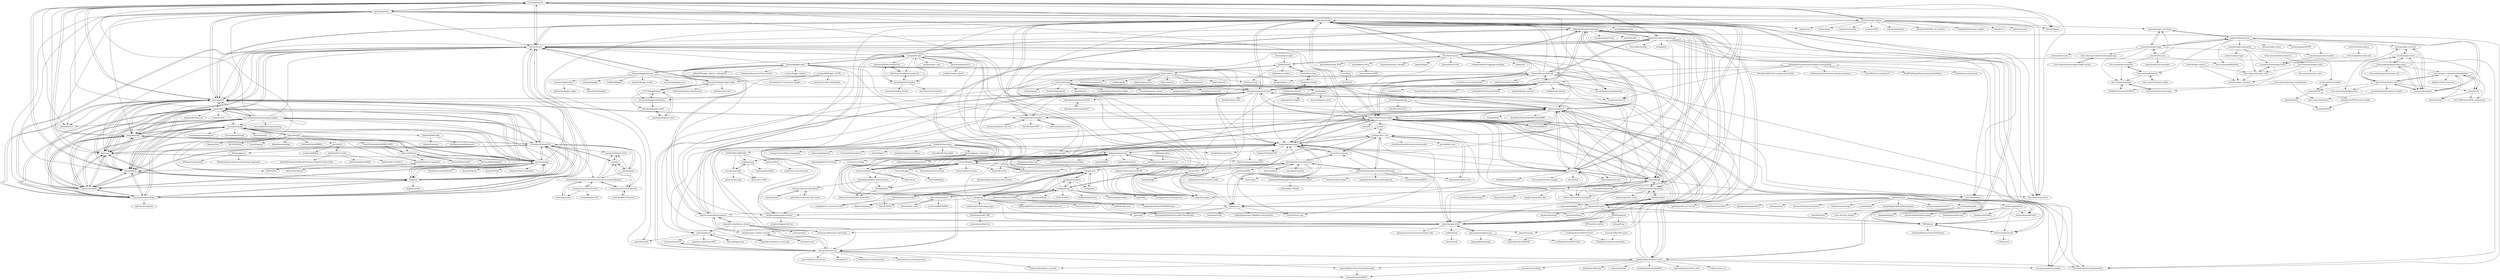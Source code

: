 digraph G {
"lisa-lab/pylearn2" -> "pybrain/pybrain"
"lisa-lab/pylearn2" -> "mila-iqia/blocks"
"lisa-lab/pylearn2" -> "Lasagne/Lasagne" ["e"=1]
"lisa-lab/pylearn2" -> "mila-iqia/fuel"
"lisa-lab/pylearn2" -> "Theano/Theano" ["e"=1]
"lisa-lab/pylearn2" -> "lisa-lab/DeepLearningTutorials" ["e"=1]
"lisa-lab/pylearn2" -> "dnouri/nolearn"
"lisa-lab/pylearn2" -> "numenta/nupic-legacy"
"lisa-lab/pylearn2" -> "luispedro/milk"
"lisa-lab/pylearn2" -> "NervanaSystems/neon" ["e"=1]
"lisa-lab/pylearn2" -> "aigamedev/scikit-neuralnetwork"
"lisa-lab/pylearn2" -> "kvh/ramp"
"lisa-lab/pylearn2" -> "jaberg/skdata"
"lisa-lab/pylearn2" -> "nilearn/nilearn" ["e"=1]
"lisa-lab/pylearn2" -> "tensorflow/skflow" ["e"=1]
"goodfeli/theano_exercises" -> "Newmu/Theano-Tutorials"
"goodfeli/theano_exercises" -> "goodfeli/dlbook_exercises" ["e"=1]
"goodfeli/theano_exercises" -> "mila-iqia/summerschool2015"
"goodfeli/theano_exercises" -> "craffel/theano-tutorial" ["e"=1]
"goodfeli/theano_exercises" -> "mila-iqia/blocks"
"goodfeli/theano_exercises" -> "joanbruna/stat212b" ["e"=1]
"goodfeli/theano_exercises" -> "JonathanRaiman/theano_lstm"
"goodfeli/theano_exercises" -> "gwtaylor/theano-rnn"
"goodfeli/theano_exercises" -> "lisa-lab/DeepLearningTutorials" ["e"=1]
"goodfeli/theano_exercises" -> "Lasagne/Lasagne" ["e"=1]
"goodfeli/theano_exercises" -> "mesnilgr/iclr15" ["e"=1]
"goodfeli/theano_exercises" -> "lisa-groundhog/GroundHog" ["e"=1]
"goodfeli/theano_exercises" -> "YerevaNN/Dynamic-memory-networks-in-Theano" ["e"=1]
"goodfeli/theano_exercises" -> "jaberg/IPythonTheanoTutorials" ["e"=1]
"goodfeli/theano_exercises" -> "facebookarchive/MemNN" ["e"=1]
"numenta/nupic.core-legacy" -> "numenta/htmresearch"
"numenta/nupic.core-legacy" -> "numenta/numenta-apps"
"machinalis/featureforge" -> "kvh/ramp"
"machinalis/featureforge" -> "hannes-brt/hebel"
"machinalis/featureforge" -> "jaberg/skdata"
"machinalis/featureforge" -> "idiap/bob"
"machinalis/featureforge" -> "luispedro/milk"
"machinalis/featureforge" -> "yandex/rep"
"machinalis/featureforge" -> "mila-iqia/fuel"
"machinalis/featureforge" -> "machinalis/iepy"
"machinalis/featureforge" -> "engarde-dev/engarde" ["e"=1]
"machinalis/featureforge" -> "dclambert/Python-ELM"
"machinalis/featureforge" -> "machinalis/quepy"
"machinalis/featureforge" -> "dnouri/nolearn"
"benanne/kaggle-galaxies" -> "benanne/kaggle-ndsb"
"benanne/kaggle-galaxies" -> "FindBoat/Kaggle" ["e"=1]
"benanne/kaggle-galaxies" -> "amueller/kaggle_insults" ["e"=1]
"benanne/kaggle-galaxies" -> "felixlaumon/kaggle-right-whale"
"benanne/kaggle-galaxies" -> "simaaron/kaggle-Rain"
"benanne/kaggle-galaxies" -> "dnouri/nolearn"
"benanne/kaggle-galaxies" -> "owenzhang/kaggle-avazu" ["e"=1]
"benanne/kaggle-galaxies" -> "ottogroup/kaggle" ["e"=1]
"benanne/kaggle-galaxies" -> "mila-iqia/summerschool2015"
"pascanur/GroundHog" -> "pascanur/trainingRNNs"
"L1aoXingyu/Char-RNN-PyTorch" -> "L1aoXingyu/Char-RNN-Gluon"
"L1aoXingyu/Char-RNN-PyTorch" -> "WangXiaoCao/poetry-generation"
"htm-community/clortex" -> "htm-community/comportex"
"htm-community/clortex" -> "htm-community/nupic.studio"
"htm-community/clortex" -> "htm-community/sanity"
"hannes-brt/hebel" -> "kvh/ramp"
"hannes-brt/hebel" -> "idiap/bob"
"hannes-brt/hebel" -> "jaberg/skdata"
"hannes-brt/hebel" -> "machinalis/featureforge"
"hannes-brt/hebel" -> "luispedro/milk"
"hannes-brt/hebel" -> "yandex/rep"
"hannes-brt/hebel" -> "dnouri/nolearn"
"hannes-brt/hebel" -> "dclambert/Python-ELM"
"hannes-brt/hebel" -> "machinalis/iepy"
"hannes-brt/hebel" -> "mila-iqia/fuel"
"hannes-brt/hebel" -> "machinalis/quepy"
"machinalis/iepy" -> "machinalis/quepy"
"machinalis/iepy" -> "kvh/ramp"
"machinalis/iepy" -> "machinalis/featureforge"
"machinalis/iepy" -> "idiap/bob"
"machinalis/iepy" -> "jaberg/skdata"
"machinalis/iepy" -> "hannes-brt/hebel"
"machinalis/iepy" -> "luispedro/milk"
"machinalis/iepy" -> "knowitall/openie" ["e"=1]
"machinalis/iepy" -> "yandex/rep"
"machinalis/iepy" -> "mila-iqia/fuel"
"machinalis/iepy" -> "jiesutd/YEDDA" ["e"=1]
"machinalis/iepy" -> "deepwel/Chinese-Annotator" ["e"=1]
"machinalis/iepy" -> "dclambert/Python-ELM"
"machinalis/iepy" -> "dnouri/nolearn"
"machinalis/iepy" -> "HazyResearch/mindbender"
"braveryCHR/LSTM_poem" -> "WangXiaoCao/poetry-generation"
"numenta/nupic.research" -> "numenta/nupic.torch"
"numenta/nupic.research" -> "numenta/htmpapers"
"numenta/nupic.research" -> "htm-community/HTMpandaVis"
"htm-community/htm.core" -> "the-aerospace-corporation/brainblocks"
"htm-community/htm.core" -> "etaler/Etaler"
"htm-community/htm.core" -> "htm-community/HTMpandaVis"
"htm-community/htm.core" -> "numenta/nupic.torch"
"htm-community/htm.core" -> "numenta/htmpapers"
"htm-community/htm.core" -> "marionleborgne/frequency-encoder"
"htm-community/htm.core" -> "carver/pyHTM"
"ermongroup/ssdkl" -> "nealjean/coreg"
"ermongroup/ssdkl" -> "xmed-lab/UCVME"
"ermongroup/ssdkl" -> "golmschenk/sr-gan"
"LiberAI/NSpM" -> "AskNowQA/AutoSPARQL"
"LiberAI/NSpM" -> "AKSW/KBox"
"LiberAI/NSpM" -> "machinalis/quepy"
"LiberAI/NSpM" -> "dbpedia/GSoC"
"LiberAI/NSpM" -> "AKSW/DBNQA"
"LiberAI/NSpM" -> "mexplatform/mex-vocabulary"
"LiberAI/NSpM" -> "ag-sc/QALD"
"LiberAI/NSpM" -> "ktym/d3sparql" ["e"=1]
"LiberAI/NSpM" -> "dbpedia/embeddings"
"LiberAI/NSpM" -> "DeFacto/DeFacto"
"LiberAI/NSpM" -> "SmartDataAnalytics/HORUS-NER"
"gabrielkirsten/pseudo_label_keras" -> "koshian2/Pseudo-Label-Keras"
"koshian2/Pseudo-Label-Keras" -> "gabrielkirsten/pseudo_label_keras"
"koshian2/Pseudo-Label-Keras" -> "vuptran/sesemi"
"Theano/libgpuarray" -> "mila-iqia/platoon"
"numenta/nupic.torch" -> "numenta/nupic.research"
"numenta/nupic.torch" -> "numenta/htmpapers"
"numenta/nupic.torch" -> "htm-community/htm.core"
"numenta/nupic.torch" -> "thousandbrainsproject/tbp.monty"
"numenta/nupic.torch" -> "etaler/Etaler"
"htm-community/comportex" -> "htm-community/sanity"
"htm-community/comportex" -> "htm-community/clortex"
"divamgupta/ladder_network_keras" -> "jubueche/Convolutional-LadderNet"
"divamgupta/ladder_network_keras" -> "abhiskk/ladder"
"divamgupta/ladder_network_keras" -> "koshian2/Pseudo-Label-Keras"
"jamesross2/Bayesian-HMM" -> "zhd96/ds-hdp-hmm"
"jamesross2/Bayesian-HMM" -> "yunjhongwu/Sticky-HDPHMM-demo"
"etaler/Etaler" -> "etaler/PyEtaler"
"etaler/Etaler" -> "the-aerospace-corporation/brainblocks"
"etaler/Etaler" -> "ctrl-z-9000-times/HTM_experiments"
"otenim/TensorFlow-OS-ELM" -> "chickenbestlover/Online-Recurrent-Extreme-Learning-Machine"
"otenim/TensorFlow-OS-ELM" -> "otenim/Numpy-ELM"
"otenim/TensorFlow-OS-ELM" -> "leferrad/pyoselm"
"leferrad/pyoselm" -> "chickenbestlover/Online-Recurrent-Extreme-Learning-Machine"
"binarybarry/HTM-Camera-Toolkit" -> "avogab/dooHTM"
"carver/pyHTM" -> "calclavia/htm-tensorflow"
"carver/pyHTM" -> "binarybarry/HTM-Camera-Toolkit"
"carver/pyHTM" -> "glguida/hacktm"
"yatindandi/Disentangled-Sequential-Autoencoder" -> "JunwenBai/C-DSVAE"
"naderAsadi/ELM-Pytorch" -> "chickenbestlover/ELM-pytorch"
"DeFacto/DeFactoNLP" -> "DeFacto/DeFacto"
"DeFacto/WebCredibility" -> "DeFacto/FactBench"
"numenta/nupic.nlp-examples" -> "numenta-archive/nupic.fluent"
"glguida/hacktm" -> "avogab/dooHTM"
"subutai/nupic.subutai" -> "htm-community/nupic.critic"
"subutai/nupic.subutai" -> "numenta/nupic.cerebro2"
"vuptran/sesemi" -> "koshian2/Pseudo-Label-Keras"
"numenta-archive/nupic.fluent" -> "htm-community/nupic.critic"
"numenta-archive/nupic.fluent" -> "numenta/nupic.cerebro2"
"guxd/deepHMM" -> "yjlolo/pytorch-deep-markov-model"
"fchollet/tensorflow" -> "fchollet/keras-blog"
"htm-community/nupic.critic" -> "numenta-archive/nupic.fluent"
"htm-community/nupic.critic" -> "numenta/nupic.cerebro2"
"deeplearningparis/dl-machine" -> "deeplearningparis/dl-rnn"
"deeplearningparis/dl-machine" -> "Ivaylo-Popov/Theano-Lights"
"deeplearningparis/dl-machine" -> "mila-iqia/summerschool2015"
"pybrain/pybrain" -> "lisa-lab/pylearn2"
"pybrain/pybrain" -> "mila-iqia/fuel"
"pybrain/pybrain" -> "numenta/nupic-legacy"
"pybrain/pybrain" -> "hannes-brt/hebel"
"pybrain/pybrain" -> "luispedro/milk"
"pybrain/pybrain" -> "dnouri/nolearn"
"pybrain/pybrain" -> "mila-iqia/blocks"
"pybrain/pybrain" -> "nilearn/nilearn" ["e"=1]
"pybrain/pybrain" -> "Lasagne/Lasagne" ["e"=1]
"pybrain/pybrain" -> "NervanaSystems/neon" ["e"=1]
"pybrain/pybrain" -> "Theano/Theano" ["e"=1]
"pybrain/pybrain" -> "clips/pattern" ["e"=1]
"pybrain/pybrain" -> "jaberg/skdata"
"pybrain/pybrain" -> "idiap/bob"
"pybrain/pybrain" -> "kvh/ramp"
"mila-iqia/blocks" -> "mila-iqia/fuel"
"mila-iqia/blocks" -> "Lasagne/Lasagne" ["e"=1]
"mila-iqia/blocks" -> "mila-iqia/blocks-examples"
"mila-iqia/blocks" -> "lisa-groundhog/GroundHog" ["e"=1]
"mila-iqia/blocks" -> "nyu-dl/dl4mt-tutorial" ["e"=1]
"mila-iqia/blocks" -> "jbornschein/draw"
"mila-iqia/blocks" -> "lisa-lab/pylearn2"
"mila-iqia/blocks" -> "dnouri/nolearn"
"mila-iqia/blocks" -> "mila-iqia/summerschool2015"
"mila-iqia/blocks" -> "joschu/cgt"
"mila-iqia/blocks" -> "zomux/deepy"
"mila-iqia/blocks" -> "IndicoDataSolutions/Passage"
"mila-iqia/blocks" -> "NervanaSystems/neon" ["e"=1]
"mila-iqia/blocks" -> "Ivaylo-Popov/Theano-Lights"
"mila-iqia/blocks" -> "JonathanRaiman/theano_lstm"
"dpkingma/nips14-ssl" -> "saemundsson/semisupervised_vae"
"dpkingma/nips14-ssl" -> "casperkaae/parmesan"
"dpkingma/nips14-ssl" -> "larsmaaloee/auxiliary-deep-generative-models"
"dpkingma/nips14-ssl" -> "y0ast/Variational-Autoencoder" ["e"=1]
"dpkingma/nips14-ssl" -> "wohlert/semi-supervised-pytorch" ["e"=1]
"dpkingma/nips14-ssl" -> "CuriousAI/ladder"
"dpkingma/nips14-ssl" -> "openai/iaf" ["e"=1]
"dpkingma/nips14-ssl" -> "Nat-D/GMVAE" ["e"=1]
"dpkingma/nips14-ssl" -> "RuiShu/vae-clustering" ["e"=1]
"dpkingma/nips14-ssl" -> "jbornschein/draw"
"dpkingma/nips14-ssl" -> "rinuboney/ladder"
"dpkingma/nips14-ssl" -> "y0ast/VAE-Torch" ["e"=1]
"dpkingma/nips14-ssl" -> "carpedm20/variational-text-tensorflow" ["e"=1]
"dpkingma/nips14-ssl" -> "jariasf/GMVAE" ["e"=1]
"dpkingma/nips14-ssl" -> "probtorch/probtorch" ["e"=1]
"JonathanRaiman/theano_lstm" -> "gwtaylor/theano-rnn"
"JonathanRaiman/theano_lstm" -> "JonathanRaiman/cython_lstm" ["e"=1]
"JonathanRaiman/theano_lstm" -> "shawntan/neural-turing-machines" ["e"=1]
"JonathanRaiman/theano_lstm" -> "wojciechz/learning_to_execute" ["e"=1]
"JonathanRaiman/theano_lstm" -> "mila-iqia/blocks"
"JonathanRaiman/theano_lstm" -> "rakeshvar/rnn_ctc" ["e"=1]
"JonathanRaiman/theano_lstm" -> "IndicoDataSolutions/Passage"
"JonathanRaiman/theano_lstm" -> "lisa-groundhog/GroundHog" ["e"=1]
"JonathanRaiman/theano_lstm" -> "mpezeshki/Recurrent-Neural-Networks"
"JonathanRaiman/theano_lstm" -> "pascanur/GroundHog"
"JonathanRaiman/theano_lstm" -> "junhyukoh/caffe-lstm" ["e"=1]
"JonathanRaiman/theano_lstm" -> "wojzaremba/lstm" ["e"=1]
"JonathanRaiman/theano_lstm" -> "yajiemiao/pdnn"
"JonathanRaiman/theano_lstm" -> "Ivaylo-Popov/Theano-Lights"
"JonathanRaiman/theano_lstm" -> "facebookarchive/Stack-RNN" ["e"=1]
"IDSIA/brainstorm" -> "mila-iqia/blocks"
"IDSIA/brainstorm" -> "zomux/deepy"
"IDSIA/brainstorm" -> "NervanaSystems/neon" ["e"=1]
"IDSIA/brainstorm" -> "twitter-archive/torch-autograd" ["e"=1]
"IDSIA/brainstorm" -> "tensorflow/skflow" ["e"=1]
"IDSIA/brainstorm" -> "Ivaylo-Popov/Theano-Lights"
"IDSIA/brainstorm" -> "joschu/cgt"
"IDSIA/brainstorm" -> "google-deepmind/rc-data" ["e"=1]
"IDSIA/brainstorm" -> "siemanko/tensorflow-deepq" ["e"=1]
"IDSIA/brainstorm" -> "Element-Research/rnn" ["e"=1]
"IDSIA/brainstorm" -> "IndicoDataSolutions/Passage"
"IDSIA/brainstorm" -> "Lasagne/Lasagne" ["e"=1]
"IDSIA/brainstorm" -> "lmjohns3/theanets"
"IDSIA/brainstorm" -> "dnouri/nolearn"
"IDSIA/brainstorm" -> "CuriousAI/ladder"
"IndicoDataSolutions/Passage" -> "mila-iqia/blocks"
"IndicoDataSolutions/Passage" -> "Ivaylo-Popov/Theano-Lights"
"IndicoDataSolutions/Passage" -> "jbornschein/draw"
"IndicoDataSolutions/Passage" -> "zomux/deepy"
"IndicoDataSolutions/Passage" -> "joschu/cgt"
"IndicoDataSolutions/Passage" -> "lmjohns3/theanets"
"IndicoDataSolutions/Passage" -> "zhangxiangxiao/Crepe" ["e"=1]
"IndicoDataSolutions/Passage" -> "skaae/lasagne-draw"
"IndicoDataSolutions/Passage" -> "JonathanRaiman/theano_lstm"
"IndicoDataSolutions/Passage" -> "shawntan/neural-turing-machines" ["e"=1]
"IndicoDataSolutions/Passage" -> "EderSantana/seya"
"IndicoDataSolutions/Passage" -> "gwtaylor/theano-rnn"
"IndicoDataSolutions/Passage" -> "vitruvianscience/OpenDeep"
"IndicoDataSolutions/Passage" -> "npow/MemNN" ["e"=1]
"IndicoDataSolutions/Passage" -> "aigamedev/scikit-neuralnetwork"
"jaberg/skdata" -> "kvh/ramp"
"jaberg/skdata" -> "luispedro/milk"
"jaberg/skdata" -> "idiap/bob"
"jaberg/skdata" -> "hannes-brt/hebel"
"jaberg/skdata" -> "yandex/rep"
"jaberg/skdata" -> "machinalis/featureforge"
"jaberg/skdata" -> "mila-iqia/fuel"
"jaberg/skdata" -> "dclambert/Python-ELM"
"jaberg/skdata" -> "aws-samples/machine-learning-samples"
"jaberg/skdata" -> "machinalis/iepy"
"jaberg/skdata" -> "dnouri/nolearn"
"jaberg/skdata" -> "machinalis/quepy"
"jaberg/skdata" -> "lisa-lab/pylearn2"
"craffel/nntools" -> "skaae/nntools"
"Newmu/Theano-Tutorials" -> "goodfeli/theano_exercises"
"Newmu/Theano-Tutorials" -> "nlintz/TensorFlow-Tutorials" ["e"=1]
"Newmu/Theano-Tutorials" -> "Lasagne/Lasagne" ["e"=1]
"Newmu/Theano-Tutorials" -> "mila-iqia/blocks"
"Newmu/Theano-Tutorials" -> "mila-iqia/summerschool2015"
"Newmu/Theano-Tutorials" -> "joanbruna/stat212b" ["e"=1]
"Newmu/Theano-Tutorials" -> "spragunr/deep_q_rl" ["e"=1]
"Newmu/Theano-Tutorials" -> "IndicoDataSolutions/Passage"
"Newmu/Theano-Tutorials" -> "dnouri/nolearn"
"Newmu/Theano-Tutorials" -> "soumith/convnet-benchmarks" ["e"=1]
"Newmu/Theano-Tutorials" -> "jbornschein/draw"
"Newmu/Theano-Tutorials" -> "tensorflow/skflow" ["e"=1]
"Newmu/Theano-Tutorials" -> "lisa-lab/DeepLearningTutorials" ["e"=1]
"Newmu/Theano-Tutorials" -> "aigamedev/scikit-neuralnetwork"
"Newmu/Theano-Tutorials" -> "deeplearningparis/dl-machine"
"HIPS/Kayak" -> "startupml/Bastien-Theano-Workshop"
"HIPS/Kayak" -> "lmjohns3/theanets"
"HIPS/Kayak" -> "Ivaylo-Popov/Theano-Lights"
"HIPS/Kayak" -> "tburmeister/pyneural"
"sklearn-theano/sklearn-theano" -> "mila-iqia/blocks"
"sklearn-theano/sklearn-theano" -> "uoguelph-mlrg/theano_alexnet"
"sklearn-theano/sklearn-theano" -> "jbornschein/draw"
"sklearn-theano/sklearn-theano" -> "skaae/lasagne-draw"
"sklearn-theano/sklearn-theano" -> "aigamedev/scikit-neuralnetwork"
"sklearn-theano/sklearn-theano" -> "casperkaae/parmesan"
"sklearn-theano/sklearn-theano" -> "dnouri/nolearn"
"sklearn-theano/sklearn-theano" -> "gwtaylor/theano-rnn"
"sklearn-theano/sklearn-theano" -> "HIPS/Kayak"
"fchollet/tensorboard" -> "fchollet/tensorflow"
"uoguelph-mlrg/theano_alexnet" -> "an-kumar/caffe-theano-conversion"
"uoguelph-mlrg/theano_alexnet" -> "uoguelph-mlrg/theano_multi_gpu"
"uoguelph-mlrg/theano_alexnet" -> "sklearn-theano/sklearn-theano"
"uoguelph-mlrg/theano_alexnet" -> "mila-iqia/platoon"
"uoguelph-mlrg/theano_alexnet" -> "purine/purine2" ["e"=1]
"uoguelph-mlrg/theano_alexnet" -> "skaae/torch-gan" ["e"=1]
"yajiemiao/pdnn" -> "yajiemiao/kaldipdnn" ["e"=1]
"yajiemiao/pdnn" -> "vitruvianscience/OpenDeep"
"yajiemiao/pdnn" -> "lmjohns3/theanets"
"startupml/jetpack" -> "soumith/nextml"
"startupml/jetpack" -> "pymc-devs/uq_chapter"
"startupml/jetpack" -> "deeplearningparis/dl-machine"
"HIPS/hypergrad" -> "fabianp/hoag" ["e"=1]
"HIPS/hypergrad" -> "HIPS/author-roulette"
"HIPS/hypergrad" -> "skaae/lasagne-draw"
"htm-community/nupic.studio" -> "htm-community/clortex"
"mpezeshki/Recurrent-Neural-Networks" -> "pascanur/trainingRNNs"
"guolz-ml/DS3L" -> "yanbeic/ssl-class-mismatch"
"numenta/htm.java" -> "numenta/htm.java-examples"
"numenta/htm.java" -> "htm-community/flink-htm"
"numenta/htm.java" -> "numenta/numenta-apps"
"numenta/htm.java" -> "htm-community/comportex"
"numenta/htm.java" -> "numenta/htmresearch"
"numenta/htm.java" -> "numenta/nupic.core-legacy"
"numenta/htmresearch" -> "numenta/htmpapers"
"numenta/htmresearch" -> "numenta/nupic.core-legacy"
"numenta/htmresearch" -> "numenta/nupic.vision"
"numenta/htmresearch" -> "numenta/nupic.nlp-examples"
"numenta/htmresearch" -> "numenta/nupic.geospatial"
"numenta/htmresearch" -> "numenta/nupic.research"
"numenta/htmresearch" -> "htm-community/clortex"
"numenta/htmresearch" -> "htm-community/flink-htm"
"numenta/htmresearch" -> "numenta-archive/nupic.fluent"
"numenta/htmresearch" -> "jmnatzaganian/mHTM"
"numenta/htmresearch" -> "numenta/numenta-apps"
"the-aerospace-corporation/brainblocks" -> "etaler/Etaler"
"the-aerospace-corporation/brainblocks" -> "ctrl-z-9000-times/HTM_experiments"
"the-aerospace-corporation/brainblocks" -> "etaler/PyEtaler"
"the-aerospace-corporation/brainblocks" -> "kaikun213/my-neural-net"
"the-aerospace-corporation/brainblocks" -> "htm-community/htm.core"
"mattjj/pyslds" -> "mattjj/pylds"
"mattjj/pyslds" -> "slinderman/recurrent-slds"
"mattjj/pyslds" -> "catniplab/tree_structured_rslds"
"mattjj/pyslds" -> "mattjj/pybasicbayes"
"mattjj/pyslds" -> "mattjj/svae"
"albietz/online_hmm" -> "jvkersch/hsmmlearn"
"222464/ContinuousHTMGPU" -> "htm-community/sanity"
"numenta/nupic.geospatial" -> "htm-community/nupic.critic"
"numenta/nupic.geospatial" -> "numenta/nupic.rogue"
"numenta/nupic.geospatial" -> "numenta/nupic.nlp-examples"
"numenta/nupic.geospatial" -> "numenta-archive/nupic.fluent"
"mattjj/pylds" -> "mattjj/pyslds"
"numenta/nupic.rogue" -> "numenta/nupic.cerebro2"
"htm-community/sanity" -> "htm-community/sanity-nupic"
"htm-community/sanity" -> "222464/ContinuousHTMGPU"
"fchollet/tensorflow" -> "fchollet/tensorboard"
"cortical-io/python-client-sdk" -> "numenta-archive/nupic.fluent"
"luispedro/milk" -> "kvh/ramp"
"luispedro/milk" -> "jaberg/skdata"
"luispedro/milk" -> "idiap/bob"
"luispedro/milk" -> "yandex/rep"
"luispedro/milk" -> "hannes-brt/hebel"
"luispedro/milk" -> "machinalis/featureforge"
"luispedro/milk" -> "aws-samples/machine-learning-samples"
"luispedro/milk" -> "mila-iqia/fuel"
"luispedro/milk" -> "dclambert/Python-ELM"
"luispedro/milk" -> "machinalis/iepy"
"luispedro/milk" -> "lisa-lab/pylearn2"
"luispedro/milk" -> "machinalis/quepy"
"luispedro/milk" -> "dnouri/nolearn"
"mila-iqia/fuel" -> "mila-iqia/blocks"
"mila-iqia/fuel" -> "mila-iqia/blocks-examples"
"mila-iqia/fuel" -> "jaberg/skdata"
"mila-iqia/fuel" -> "idiap/bob"
"mila-iqia/fuel" -> "kvh/ramp"
"mila-iqia/fuel" -> "machinalis/featureforge"
"mila-iqia/fuel" -> "luispedro/milk"
"mila-iqia/fuel" -> "lisa-lab/pylearn2"
"mila-iqia/fuel" -> "mila-iqia/summerschool2015"
"mila-iqia/fuel" -> "pybrain/pybrain"
"mila-iqia/fuel" -> "hannes-brt/hebel"
"mila-iqia/fuel" -> "dnouri/nolearn"
"mila-iqia/fuel" -> "nilearn/nilearn" ["e"=1]
"mila-iqia/fuel" -> "jbornschein/draw"
"mila-iqia/fuel" -> "yandex/rep"
"aigamedev/scikit-neuralnetwork" -> "tensorflow/skflow" ["e"=1]
"aigamedev/scikit-neuralnetwork" -> "mila-iqia/blocks"
"aigamedev/scikit-neuralnetwork" -> "Lasagne/Lasagne" ["e"=1]
"aigamedev/scikit-neuralnetwork" -> "dnouri/nolearn"
"aigamedev/scikit-neuralnetwork" -> "sklearn-theano/sklearn-theano"
"aigamedev/scikit-neuralnetwork" -> "lisa-lab/pylearn2"
"aigamedev/scikit-neuralnetwork" -> "IndicoDataSolutions/Passage"
"aigamedev/scikit-neuralnetwork" -> "lensacom/sparkit-learn" ["e"=1]
"aigamedev/scikit-neuralnetwork" -> "Newmu/Theano-Tutorials"
"aigamedev/scikit-neuralnetwork" -> "rsteca/sklearn-deap" ["e"=1]
"aigamedev/scikit-neuralnetwork" -> "NervanaSystems/neon" ["e"=1]
"aigamedev/scikit-neuralnetwork" -> "HIPS/Kayak"
"aigamedev/scikit-neuralnetwork" -> "tmadl/sklearn-expertsys" ["e"=1]
"aigamedev/scikit-neuralnetwork" -> "ericjang/tdb" ["e"=1]
"aigamedev/scikit-neuralnetwork" -> "tburmeister/pyneural"
"aws-samples/machine-learning-samples" -> "kvh/ramp"
"aws-samples/machine-learning-samples" -> "luispedro/milk"
"aws-samples/machine-learning-samples" -> "jaberg/skdata"
"aws-samples/machine-learning-samples" -> "yandex/rep"
"aws-samples/machine-learning-samples" -> "dclambert/Python-ELM"
"aws-samples/machine-learning-samples" -> "idiap/bob"
"aws-samples/machine-learning-samples" -> "hannes-brt/hebel"
"aws-samples/machine-learning-samples" -> "machinalis/iepy"
"aws-samples/machine-learning-samples" -> "mila-iqia/fuel"
"aws-samples/machine-learning-samples" -> "machinalis/featureforge"
"aws-samples/machine-learning-samples" -> "dnouri/nolearn"
"aws-samples/machine-learning-samples" -> "lisa-lab/pylearn2"
"aws-samples/machine-learning-samples" -> "machinalis/quepy"
"aws-samples/machine-learning-samples" -> "aws-samples/aws-big-data-blog" ["e"=1]
"aws-samples/machine-learning-samples" -> "nilearn/nilearn" ["e"=1]
"addfor/tutorials" -> "jseabold/depy" ["e"=1]
"addfor/tutorials" -> "tburmeister/pyneural"
"addfor/tutorials" -> "jackgolding/FullStackDataAnalysis"
"addfor/tutorials" -> "wrobstory/pdxpython2015"
"addfor/tutorials" -> "adamhajari/spyre" ["e"=1]
"addfor/tutorials" -> "ogrisel/parallel_ml_tutorial" ["e"=1]
"addfor/tutorials" -> "yhat/DataGotham2013" ["e"=1]
"addfor/tutorials" -> "HIPS/Kayak"
"addfor/tutorials" -> "glouppe/talk-pydata2015"
"addfor/tutorials" -> "startupml/jetpack"
"addfor/tutorials" -> "amitkaps/weed" ["e"=1]
"addfor/tutorials" -> "ottogroup/palladium"
"addfor/tutorials" -> "thomas-haslwanter/statsintro" ["e"=1]
"addfor/tutorials" -> "ChrisBeaumont/soupy" ["e"=1]
"addfor/tutorials" -> "lensacom/sparkit-learn" ["e"=1]
"Lasagne/Recipes" -> "Lasagne/Lasagne" ["e"=1]
"Lasagne/Recipes" -> "ebenolson/pydata2015"
"Lasagne/Recipes" -> "skaae/lasagne-draw"
"Lasagne/Recipes" -> "theonesud/Pytorch-Model-Zoo"
"Lasagne/Recipes" -> "dnouri/nolearn"
"Lasagne/Recipes" -> "casperkaae/parmesan"
"Lasagne/Recipes" -> "albertomontesg/keras-model-zoo"
"Lasagne/Recipes" -> "mila-iqia/blocks"
"Lasagne/Recipes" -> "an-kumar/caffe-theano-conversion"
"Lasagne/Recipes" -> "benanne/kaggle-ndsb"
"Lasagne/Recipes" -> "snipsco/ntm-lasagne" ["e"=1]
"Lasagne/Recipes" -> "facebookarchive/models"
"Lasagne/Recipes" -> "Newmu/dcgan_code" ["e"=1]
"Lasagne/Recipes" -> "spragunr/deep_q_rl" ["e"=1]
"Lasagne/Recipes" -> "alrojo/lasagne_residual_network"
"mila-iqia/summerschool2015" -> "mila-iqia/summerschool2016"
"mila-iqia/summerschool2015" -> "Ivaylo-Popov/Theano-Lights"
"mila-iqia/summerschool2015" -> "mila-iqia/blocks"
"mila-iqia/summerschool2015" -> "goodfeli/theano_exercises"
"mila-iqia/summerschool2015" -> "mila-iqia/fuel"
"mila-iqia/summerschool2015" -> "mila-iqia/blocks-examples"
"mila-iqia/summerschool2015" -> "jbornschein/draw"
"mila-iqia/summerschool2015" -> "DoctorTeeth/diffmem"
"mila-iqia/summerschool2015" -> "joanbruna/stat212b" ["e"=1]
"mila-iqia/summerschool2015" -> "Newmu/Theano-Tutorials"
"mila-iqia/summerschool2015" -> "yburda/iwae"
"mila-iqia/summerschool2015" -> "gwtaylor/theano-rnn"
"mila-iqia/summerschool2015" -> "mila-iqia/platoon"
"mila-iqia/summerschool2015" -> "ryankiros/layer-norm" ["e"=1]
"mila-iqia/summerschool2015" -> "casperkaae/parmesan"
"tmadl/semisup-learn" -> "jjrob13/sklearn_cotraining"
"tmadl/semisup-learn" -> "dpkingma/nips14-ssl"
"tmadl/semisup-learn" -> "tmadl/sklearn-expertsys" ["e"=1]
"tmadl/semisup-learn" -> "clvrai/SSGAN-Tensorflow" ["e"=1]
"tmadl/semisup-learn" -> "yamaguchiyuto/label_propagation" ["e"=1]
"tmadl/semisup-learn" -> "CuriousAI/ladder"
"tmadl/semisup-learn" -> "wohlert/semi-supervised-pytorch" ["e"=1]
"tmadl/semisup-learn" -> "rinuboney/ladder"
"tmadl/semisup-learn" -> "YGZWQZD/LAMDA-SSL"
"tmadl/semisup-learn" -> "kimiyoung/planetoid" ["e"=1]
"tmadl/semisup-learn" -> "CalculatedContent/tsvm"
"tmadl/semisup-learn" -> "ntucllab/libact" ["e"=1]
"tmadl/semisup-learn" -> "ploomber/sklearn-evaluation" ["e"=1]
"idiap/bob" -> "kvh/ramp"
"idiap/bob" -> "luispedro/milk"
"idiap/bob" -> "jaberg/skdata"
"idiap/bob" -> "hannes-brt/hebel"
"idiap/bob" -> "machinalis/featureforge"
"idiap/bob" -> "mila-iqia/fuel"
"idiap/bob" -> "machinalis/iepy"
"idiap/bob" -> "yandex/rep"
"idiap/bob" -> "dclambert/Python-ELM"
"idiap/bob" -> "dnouri/nolearn"
"idiap/bob" -> "idiap/facereclib"
"numenta/numenta-apps" -> "htm-community/sanity"
"numenta/numenta-apps" -> "numenta/htm.java"
"numenta/numenta-apps" -> "htm-community/skeleton-htmengine-app"
"numenta/numenta-apps" -> "numenta/nupic.core-legacy"
"numenta/numenta-apps" -> "numenta/htmresearch"
"numenta/numenta-apps" -> "antidata/htm-moclu"
"numenta/numenta-apps" -> "calclavia/htm-tensorflow"
"yandex/rep" -> "kvh/ramp"
"yandex/rep" -> "luispedro/milk"
"yandex/rep" -> "jaberg/skdata"
"yandex/rep" -> "machinalis/featureforge"
"yandex/rep" -> "hannes-brt/hebel"
"yandex/rep" -> "idiap/bob"
"yandex/rep" -> "dnouri/nolearn"
"yandex/rep" -> "arogozhnikov/hep_ml" ["e"=1]
"yandex/rep" -> "dclambert/Python-ELM"
"yandex/rep" -> "aws-samples/machine-learning-samples"
"yandex/rep" -> "mila-iqia/fuel"
"yandex/rep" -> "machinalis/iepy"
"yandex/rep" -> "machinalis/quepy"
"yandex/rep" -> "rasbt/mlxtend" ["e"=1]
"yandex/rep" -> "lisa-lab/pylearn2"
"skaae/lasagne-draw" -> "jbornschein/draw"
"skaae/lasagne-draw" -> "casperkaae/parmesan"
"skaae/lasagne-draw" -> "alrojo/lasagne_residual_network"
"skaae/lasagne-draw" -> "phunterlau/wangfeng-rnn"
"skaae/lasagne-draw" -> "an-kumar/caffe-theano-conversion"
"skaae/lasagne-draw" -> "skaae/recurrent-spatial-transformer-code" ["e"=1]
"skaae/lasagne-draw" -> "craffel/nntools"
"benanne/kaggle-ndsb" -> "benanne/kaggle-galaxies"
"benanne/kaggle-ndsb" -> "felixlaumon/kaggle-right-whale"
"benanne/kaggle-ndsb" -> "JeffreyDF/kaggle_diabetic_retinopathy" ["e"=1]
"benanne/kaggle-ndsb" -> "btgraham/SparseConvNet-archived" ["e"=1]
"benanne/kaggle-ndsb" -> "Lasagne/Recipes"
"benanne/kaggle-ndsb" -> "dnouri/nolearn"
"benanne/kaggle-ndsb" -> "Lasagne/Lasagne" ["e"=1]
"benanne/kaggle-ndsb" -> "sveitser/kaggle_diabetic" ["e"=1]
"benanne/kaggle-ndsb" -> "317070/kaggle-heart"
"benanne/kaggle-ndsb" -> "jocicmarko/kaggle-dsb2-keras"
"benanne/kaggle-ndsb" -> "deeplearningparis/dl-machine"
"benanne/kaggle-ndsb" -> "Newmu/Theano-Tutorials"
"benanne/kaggle-ndsb" -> "dmlc/minpy" ["e"=1]
"benanne/kaggle-ndsb" -> "skaae/lasagne-draw"
"benanne/kaggle-ndsb" -> "mila-iqia/summerschool2015"
"hycis/bidirectional_RNN" -> "hycis/Mozi"
"CuriousAI/ladder" -> "rinuboney/ladder"
"CuriousAI/ladder" -> "CuriousAI/tagger"
"CuriousAI/ladder" -> "dpkingma/nips14-ssl"
"CuriousAI/ladder" -> "casperkaae/parmesan"
"CuriousAI/ladder" -> "takerum/vat" ["e"=1]
"CuriousAI/ladder" -> "Ivaylo-Popov/Theano-Lights"
"CuriousAI/ladder" -> "mila-iqia/blocks"
"CuriousAI/ladder" -> "larsmaaloee/auxiliary-deep-generative-models"
"CuriousAI/ladder" -> "joschu/cgt"
"CuriousAI/ladder" -> "divamgupta/ladder_network_keras"
"CuriousAI/ladder" -> "yburda/iwae"
"CuriousAI/ladder" -> "abhiskk/ladder"
"CuriousAI/ladder" -> "facebookarchive/eyescream" ["e"=1]
"CuriousAI/ladder" -> "CuriousAI/mean-teacher" ["e"=1]
"CuriousAI/ladder" -> "y0ast/VAE-Torch" ["e"=1]
"zomux/deepy" -> "Ivaylo-Popov/Theano-Lights"
"zomux/deepy" -> "mila-iqia/blocks"
"zomux/deepy" -> "vitruvianscience/OpenDeep"
"zomux/deepy" -> "IndicoDataSolutions/Passage"
"zomux/deepy" -> "dnouri/nolearn"
"zomux/deepy" -> "IDSIA/brainstorm"
"zomux/deepy" -> "shawntan/neural-turing-machines" ["e"=1]
"zomux/deepy" -> "skaae/lasagne-draw"
"zomux/deepy" -> "jbornschein/draw"
"zomux/deepy" -> "casperkaae/parmesan"
"zomux/deepy" -> "joschu/cgt"
"zomux/deepy" -> "mila-iqia/summerschool2015"
"zomux/deepy" -> "lmjohns3/theanets"
"zomux/deepy" -> "siemanko/tf-adversarial" ["e"=1]
"zomux/deepy" -> "yburda/iwae"
"jych/cle" -> "jych/nips2015_vrnn"
"fchollet/hualos" -> "fchollet/keras-blog"
"fchollet/hualos" -> "keplr-io/hera"
"fchollet/hualos" -> "EderSantana/seya"
"fchollet/hualos" -> "hadim/keras-toolbox"
"fchollet/hualos" -> "AI-ON/ai-on.org"
"jbornschein/draw" -> "skaae/lasagne-draw"
"jbornschein/draw" -> "ericjang/draw" ["e"=1]
"jbornschein/draw" -> "mila-iqia/blocks-examples"
"jbornschein/draw" -> "mila-iqia/blocks"
"jbornschein/draw" -> "casperkaae/parmesan"
"jbornschein/draw" -> "kaishengtai/torch-ntm" ["e"=1]
"jbornschein/draw" -> "jych/nips2015_vrnn"
"jbornschein/draw" -> "joschu/cgt"
"jbornschein/draw" -> "skaae/torch-gan" ["e"=1]
"jbornschein/draw" -> "DoctorTeeth/diffmem"
"jbornschein/draw" -> "Ivaylo-Popov/Theano-Lights"
"jbornschein/draw" -> "shawntan/neural-turing-machines" ["e"=1]
"jbornschein/draw" -> "twitter-archive/torch-autograd" ["e"=1]
"jbornschein/draw" -> "IndicoDataSolutions/Passage"
"jbornschein/draw" -> "ikostrikov/TensorFlow-VAE-GAN-DRAW" ["e"=1]
"ottogroup/palladium" -> "ottogroup/schedoscope" ["e"=1]
"ottogroup/palladium" -> "ottogroup/dstoolbox"
"ottogroup/palladium" -> "HIPS/Kayak"
"ottogroup/palladium" -> "tburmeister/pyneural"
"ottogroup/palladium" -> "alex-pirozhenko/sklearn-pmml"
"ottogroup/palladium" -> "lensacom/sparkit-learn" ["e"=1]
"ottogroup/palladium" -> "adamhajari/spyre" ["e"=1]
"vitruvianscience/OpenDeep" -> "mbeissinger/intro_deep"
"vitruvianscience/OpenDeep" -> "zomux/deepy"
"vitruvianscience/OpenDeep" -> "yajiemiao/pdnn"
"vitruvianscience/OpenDeep" -> "Ivaylo-Popov/Theano-Lights"
"darksigma/Fundamentals-of-Deep-Learning-Book" -> "Hezi-Resheff/Oreilly-Learning-TensorFlow" ["e"=1]
"darksigma/Fundamentals-of-Deep-Learning-Book" -> "oreilly-japan/fundamentals-of-deep-learning-ja" ["e"=1]
"darksigma/Fundamentals-of-Deep-Learning-Book" -> "sjchoi86/Deep-Learning-101" ["e"=1]
"darksigma/Fundamentals-of-Deep-Learning-Book" -> "goodfeli/theano_exercises"
"darksigma/Fundamentals-of-Deep-Learning-Book" -> "PacktPublishing/Deep-Learning-with-Keras" ["e"=1]
"darksigma/Fundamentals-of-Deep-Learning-Book" -> "rasbt/deep-learning-book" ["e"=1]
"darksigma/Fundamentals-of-Deep-Learning-Book" -> "joanbruna/stat212b" ["e"=1]
"darksigma/Fundamentals-of-Deep-Learning-Book" -> "Newmu/Theano-Tutorials"
"ag-sc/QALD" -> "AskNowQA/LC-QuAD"
"ag-sc/QALD" -> "svakulenk0/KBQA" ["e"=1]
"ag-sc/QALD" -> "WDAqua/Qanary"
"htm-community/htmengine-traffic-tutorial" -> "htm-community/skeleton-htmengine-app"
"EderSantana/seya" -> "jbornschein/draw"
"EderSantana/seya" -> "skaae/transformer_network" ["e"=1]
"EderSantana/seya" -> "fchollet/hualos"
"EderSantana/seya" -> "AgnezIO/agnez"
"EderSantana/seya" -> "phreeza/keras-GAN" ["e"=1]
"EderSantana/seya" -> "codekansas/keras-language-modeling" ["e"=1]
"EderSantana/seya" -> "IndicoDataSolutions/Passage"
"EderSantana/seya" -> "skaae/lasagne-draw"
"EderSantana/seya" -> "osh/kerlym" ["e"=1]
"EderSantana/seya" -> "shawntan/neural-turing-machines" ["e"=1]
"EderSantana/seya" -> "Ivaylo-Popov/Theano-Lights"
"EderSantana/seya" -> "hycis/bidirectional_RNN"
"EderSantana/seya" -> "anayebi/keras-extra"
"EderSantana/seya" -> "joschu/cgt"
"EderSantana/seya" -> "mila-iqia/blocks"
"tburmeister/pyneural" -> "HIPS/Kayak"
"tburmeister/pyneural" -> "T-002/pycast"
"mila-iqia/blocks-examples" -> "mila-udem/blocks-extras"
"mila-iqia/blocks-examples" -> "johnarevalo/blocks-char-rnn"
"mila-iqia/blocks-examples" -> "mila-iqia/blocks"
"mila-iqia/blocks-examples" -> "SwordYork/DCNMT" ["e"=1]
"mila-iqia/blocks-examples" -> "mila-iqia/fuel"
"mila-iqia/blocks-examples" -> "jbornschein/draw"
"mila-iqia/blocks-examples" -> "lisa-groundhog/GroundHog" ["e"=1]
"phunterlau/wangfeng-rnn" -> "skaae/lasagne-draw"
"phunterlau/wangfeng-rnn" -> "XingxingZhang/rnnpg" ["e"=1]
"phunterlau/wangfeng-rnn" -> "L1aoXingyu/Char-RNN-Gluon"
"phunterlau/wangfeng-rnn" -> "facebookarchive/MemNN" ["e"=1]
"boulanni/theano-hf" -> "gwtaylor/theano-rnn"
"acba/elm" -> "akusok/hpelm"
"acba/elm" -> "masaponto/Python-ELM"
"acba/elm" -> "dclambert/Python-ELM"
"acba/elm" -> "chickenbestlover/ELM-pytorch"
"mattjj/pyhsmm" -> "mattjj/pybasicbayes"
"mattjj/pyhsmm" -> "jvkersch/hsmmlearn"
"mattjj/pyhsmm" -> "mattjj/pyslds"
"mattjj/pyhsmm" -> "dillonalaird/pysvihmm"
"mattjj/pyhsmm" -> "bnpy/bnpy" ["e"=1]
"mattjj/pyhsmm" -> "clinicalml/structuredinference"
"mattjj/pyhsmm" -> "mattjj/svae"
"mattjj/pyhsmm" -> "yunjhongwu/Sticky-HDPHMM-demo"
"mattjj/pyhsmm" -> "lindermanlab/ssm" ["e"=1]
"mattjj/pyhsmm" -> "jamesross2/Bayesian-HMM"
"mattjj/pyhsmm" -> "mattjj/pyhsmm-autoregressive"
"mattjj/pyhsmm" -> "jmschrei/yahmm"
"mattjj/pyhsmm" -> "GPflow/GPflow" ["e"=1]
"mattjj/pyhsmm" -> "slinderman/recurrent-slds"
"mattjj/pyhsmm" -> "hmmlearn/hmmlearn" ["e"=1]
"Ivaylo-Popov/Theano-Lights" -> "zomux/deepy"
"Ivaylo-Popov/Theano-Lights" -> "DoctorTeeth/diffmem"
"Ivaylo-Popov/Theano-Lights" -> "mila-iqia/summerschool2015"
"Ivaylo-Popov/Theano-Lights" -> "joschu/cgt"
"Ivaylo-Popov/Theano-Lights" -> "jbornschein/draw"
"Ivaylo-Popov/Theano-Lights" -> "casperkaae/parmesan"
"Ivaylo-Popov/Theano-Lights" -> "jych/cle"
"Ivaylo-Popov/Theano-Lights" -> "IndicoDataSolutions/Passage"
"Ivaylo-Popov/Theano-Lights" -> "mila-iqia/blocks"
"Ivaylo-Popov/Theano-Lights" -> "deeplearningparis/dl-machine"
"Ivaylo-Popov/Theano-Lights" -> "HIPS/Kayak"
"Ivaylo-Popov/Theano-Lights" -> "CuriousAI/ladder"
"Ivaylo-Popov/Theano-Lights" -> "intel/idlf" ["e"=1]
"Ivaylo-Popov/Theano-Lights" -> "vitruvianscience/OpenDeep"
"Ivaylo-Popov/Theano-Lights" -> "yburda/iwae"
"akusok/hpelm" -> "dclambert/Python-ELM"
"akusok/hpelm" -> "acba/elm"
"akusok/hpelm" -> "masaponto/Python-ELM"
"akusok/hpelm" -> "chickenbestlover/Online-Recurrent-Extreme-Learning-Machine"
"hycis/Mozi" -> "hycis/Pynet"
"mila-udem/blocks-extras" -> "mila-iqia/blocks-examples"
"htm-community/skeleton-htmengine-app" -> "htm-community/htmengine-traffic-tutorial"
"mexplatform/mex-vocabulary" -> "AKSW/KBox"
"htm-community/nupic.audio" -> "htm-community/nupic.critic"
"htm-community/nupic.audio" -> "htm-community/river-view"
"htm-community/nupic.audio" -> "222464/ContinuousHTMGPU"
"YGZWQZD/LAMDA-SSL" -> "ermongroup/ssdkl"
"YGZWQZD/LAMDA-SSL" -> "nealjean/coreg"
"YGZWQZD/LAMDA-SSL" -> "guolz-ml/DS3L"
"ebenolson/pydata2015" -> "craffel/Lasagne-tutorial"
"ebenolson/pydata2015" -> "Lasagne/Recipes"
"yburda/iwae" -> "casperkaae/parmesan"
"yburda/iwae" -> "xqding/Importance_Weighted_Autoencoders"
"yburda/iwae" -> "casperkaae/LVAE" ["e"=1]
"yburda/iwae" -> "tonywu95/eval_gen" ["e"=1]
"yburda/iwae" -> "ermongroup/Variational-Ladder-Autoencoder" ["e"=1]
"yburda/iwae" -> "openai/iaf" ["e"=1]
"yburda/iwae" -> "jbornschein/bihm"
"kvh/ramp" -> "luispedro/milk"
"kvh/ramp" -> "jaberg/skdata"
"kvh/ramp" -> "idiap/bob"
"kvh/ramp" -> "hannes-brt/hebel"
"kvh/ramp" -> "yandex/rep"
"kvh/ramp" -> "machinalis/featureforge"
"kvh/ramp" -> "dclambert/Python-ELM"
"kvh/ramp" -> "aws-samples/machine-learning-samples"
"kvh/ramp" -> "mila-iqia/fuel"
"kvh/ramp" -> "machinalis/iepy"
"DoctorTeeth/diffmem" -> "Ivaylo-Popov/Theano-Lights"
"DoctorTeeth/diffmem" -> "jbornschein/draw"
"simaaron/kaggle-Rain" -> "luisandresilva/Kaggle"
"simaaron/kaggle-Rain" -> "phunterlau/kaggle_higgs"
"jych/nips2015_vrnn" -> "jych/cle"
"jych/nips2015_vrnn" -> "emited/VariationalRecurrentNeuralNetwork"
"jych/nips2015_vrnn" -> "marcofraccaro/srnn"
"jych/nips2015_vrnn" -> "casperkaae/parmesan"
"jych/nips2015_vrnn" -> "phreeza/tensorflow-vrnn"
"jych/nips2015_vrnn" -> "jbornschein/draw"
"jych/nips2015_vrnn" -> "y0ast/Variational-Autoencoder" ["e"=1]
"jych/nips2015_vrnn" -> "y0ast/Variational-Recurrent-Autoencoder"
"jych/nips2015_vrnn" -> "skaae/lasagne-draw"
"jych/nips2015_vrnn" -> "tonywu95/eval_gen" ["e"=1]
"jych/nips2015_vrnn" -> "nyu-dl/dl4mt-cdec" ["e"=1]
"joschu/cgt" -> "jbornschein/draw"
"joschu/cgt" -> "mila-iqia/blocks"
"joschu/cgt" -> "Ivaylo-Popov/Theano-Lights"
"joschu/cgt" -> "twitter-archive/torch-autograd" ["e"=1]
"joschu/cgt" -> "casperkaae/parmesan"
"joschu/cgt" -> "NervanaSystems/nervanagpu" ["e"=1]
"joschu/cgt" -> "IndicoDataSolutions/Passage"
"joschu/cgt" -> "kaishengtai/torch-ntm" ["e"=1]
"joschu/cgt" -> "dmlc/minpy" ["e"=1]
"joschu/cgt" -> "dali-ml/Dali"
"joschu/cgt" -> "dementrock/tensorfuse"
"joschu/cgt" -> "skaae/lasagne-draw"
"joschu/cgt" -> "mila-iqia/summerschool2015"
"joschu/cgt" -> "bshillingford/autobw.torch" ["e"=1]
"joschu/cgt" -> "zomux/deepy"
"stitchfix/fauxtograph" -> "jbornschein/bihm"
"stitchfix/fauxtograph" -> "casperkaae/parmesan"
"stitchfix/fauxtograph" -> "jbornschein/draw"
"stitchfix/fauxtograph" -> "stitchfix/context2vec"
"rinuboney/ladder" -> "CuriousAI/ladder"
"rinuboney/ladder" -> "abhiskk/ladder"
"rinuboney/ladder" -> "casperkaae/parmesan"
"rinuboney/ladder" -> "divamgupta/ladder_network_keras"
"rinuboney/ladder" -> "takerum/vat" ["e"=1]
"rinuboney/ladder" -> "dpkingma/nips14-ssl"
"casperkaae/parmesan" -> "yburda/iwae"
"casperkaae/parmesan" -> "skaae/lasagne-draw"
"casperkaae/parmesan" -> "larsmaaloee/auxiliary-deep-generative-models"
"casperkaae/parmesan" -> "jych/nips2015_vrnn"
"casperkaae/parmesan" -> "dpkingma/nips14-ssl"
"casperkaae/parmesan" -> "snipsco/ntm-lasagne" ["e"=1]
"casperkaae/parmesan" -> "marcofraccaro/srnn"
"casperkaae/parmesan" -> "jbornschein/draw"
"casperkaae/parmesan" -> "kundan2510/pixelCNN" ["e"=1]
"casperkaae/parmesan" -> "y0ast/Variational-Autoencoder" ["e"=1]
"casperkaae/parmesan" -> "jych/cle"
"casperkaae/parmesan" -> "Ivaylo-Popov/Theano-Lights"
"gwtaylor/theano-rnn" -> "JonathanRaiman/theano_lstm"
"gwtaylor/theano-rnn" -> "mpezeshki/Recurrent-Neural-Networks"
"gwtaylor/theano-rnn" -> "boulanni/theano-hf"
"gwtaylor/theano-rnn" -> "pascanur/trainingRNNs"
"gwtaylor/theano-rnn" -> "mesnilgr/is13" ["e"=1]
"gwtaylor/theano-rnn" -> "Ivaylo-Popov/Theano-Lights"
"gwtaylor/theano-rnn" -> "mila-iqia/summerschool2015"
"gwtaylor/theano-rnn" -> "dennybritz/rnn-tutorial-rnnlm" ["e"=1]
"gwtaylor/theano-rnn" -> "IndicoDataSolutions/Passage"
"gwtaylor/theano-rnn" -> "dennybritz/rnn-tutorial-gru-lstm" ["e"=1]
"gwtaylor/theano-rnn" -> "sklearn-theano/sklearn-theano"
"gwtaylor/theano-rnn" -> "mila-iqia/blocks"
"gwtaylor/theano-rnn" -> "wojciechz/learning_to_execute" ["e"=1]
"gwtaylor/theano-rnn" -> "uyaseen/theano-recurrence"
"gwtaylor/theano-rnn" -> "uoguelph-mlrg/theano_alexnet"
"dementrock/tensorfuse" -> "casperkaae/parmesan"
"felixlaumon/kaggle-right-whale" -> "317070/kaggle-heart"
"felixlaumon/kaggle-right-whale" -> "felixlaumon/docker-deeplearning"
"felixlaumon/kaggle-right-whale" -> "anlthms/whale-2015"
"masaponto/Python-ELM" -> "acba/elm"
"johnarevalo/blocks-char-rnn" -> "mila-iqia/blocks-examples"
"mila-iqia/platoon" -> "uoguelph-mlrg/Theano-MPI"
"mila-iqia/platoon" -> "Theano/libgpuarray"
"mila-iqia/platoon" -> "npow/MemN2N" ["e"=1]
"mila-iqia/platoon" -> "uoguelph-mlrg/theano_multi_gpu"
"mila-iqia/platoon" -> "boulanni/theano-hf"
"jvkersch/hsmmlearn" -> "albietz/online_hmm"
"jvkersch/hsmmlearn" -> "mattjj/pyhsmm"
"jvkersch/hsmmlearn" -> "sp-nitech/DNN-HSMM"
"anayebi/keras-extra" -> "jamesmf/mnistCRNN"
"alrojo/lasagne_residual_network" -> "shuokay/resnet"
"shuokay/resnet" -> "alrojo/lasagne_residual_network"
"317070/kaggle-heart" -> "woshialex/diagnose-heart"
"317070/kaggle-heart" -> "jocicmarko/kaggle-dsb2-keras"
"317070/kaggle-heart" -> "felixlaumon/kaggle-right-whale"
"317070/kaggle-heart" -> "juliandewit/kaggle_ndsb2"
"DeFacto/DeFacto" -> "SmartDataAnalytics/HORUS-NER"
"DeFacto/DeFacto" -> "mexplatform/mex-vocabulary"
"DeFacto/DeFacto" -> "DeFacto/FactBench"
"DeFacto/DeFacto" -> "DeFacto/DeFactoNLP"
"DeFacto/DeFacto" -> "DeFacto/WebCredibility"
"htm-community/sanity-nupic" -> "htm-community/sanity"
"htm-community/nupic.visualizations" -> "htm-community/sanity-nupic"
"htm-community/nupic.visualizations" -> "htm-community/cell-viz"
"woshialex/diagnose-heart" -> "317070/kaggle-heart"
"woshialex/diagnose-heart" -> "juliandewit/kaggle_ndsb2"
"rewonc/pastalog" -> "casperkaae/parmesan"
"rewonc/pastalog" -> "Kaixhin/torch-pastalog" ["e"=1]
"rewonc/pastalog" -> "twitter-archive/torch-autograd" ["e"=1]
"rewonc/pastalog" -> "Kaixhin/nninit" ["e"=1]
"rewonc/pastalog" -> "mila-iqia/summerschool2015"
"rewonc/pastalog" -> "jbornschein/draw"
"rewonc/pastalog" -> "mila-iqia/platoon"
"rewonc/pastalog" -> "DeepMark/deepmark" ["e"=1]
"rewonc/pastalog" -> "Ivaylo-Popov/Theano-Lights"
"rewonc/pastalog" -> "riga/tfdeploy"
"rewonc/pastalog" -> "tkocisky/oxnn" ["e"=1]
"rewonc/pastalog" -> "skaae/lasagne-draw"
"rewonc/pastalog" -> "yueatsprograms/Stochastic_Depth" ["e"=1]
"rewonc/pastalog" -> "benanne/nervana_theano"
"rewonc/pastalog" -> "google/prettytensor" ["e"=1]
"riga/tfdeploy" -> "rewonc/pastalog"
"riga/tfdeploy" -> "dannyneil/public_plstm" ["e"=1]
"riga/tfdeploy" -> "jiamings/fast-weights" ["e"=1]
"riga/tfdeploy" -> "casperkaae/parmesan"
"jjrob13/sklearn_cotraining" -> "kegumingxin422/coTraining"
"jjrob13/sklearn_cotraining" -> "nealjean/coreg"
"jjrob13/sklearn_cotraining" -> "revorg7/co-training"
"WDAqua/Qanary" -> "WDAqua/Qanary-question-answering-components"
"WDAqua/Qanary" -> "WDAqua/Frankenstein"
"mattjj/svae" -> "mattjj/pyslds"
"mattjj/svae" -> "clinicalml/structuredinference"
"mattjj/svae" -> "emtiyaz/vmp-for-svae"
"mattjj/svae" -> "dilinwang820/Stein-Variational-Gradient-Descent" ["e"=1]
"mattjj/svae" -> "mattjj/pybasicbayes"
"mattjj/svae" -> "yburda/iwae"
"mattjj/svae" -> "enalisnick/stick-breaking_dgms"
"mattjj/svae" -> "jych/nips2015_vrnn"
"mattjj/svae" -> "ermongroup/Variational-Ladder-Autoencoder" ["e"=1]
"mattjj/svae" -> "openai/iaf" ["e"=1]
"mattjj/svae" -> "casperkaae/parmesan"
"mattjj/svae" -> "mattjj/pyhsmm"
"mattjj/svae" -> "Nat-D/GMVAE" ["e"=1]
"fchollet/keras-blog" -> "fchollet/tensorflow"
"fchollet/keras-blog" -> "fchollet/hualos"
"larsmaaloee/auxiliary-deep-generative-models" -> "casperkaae/parmesan"
"larsmaaloee/auxiliary-deep-generative-models" -> "ml-lab/auxiliary-deep-generative-models"
"albertomontesg/keras-model-zoo" -> "theonesud/Pytorch-Model-Zoo"
"albertomontesg/keras-model-zoo" -> "facebookarchive/models"
"clinicalml/structuredinference" -> "clinicalml/dmm"
"clinicalml/structuredinference" -> "mattjj/svae"
"clinicalml/structuredinference" -> "mattjj/pyslds"
"clinicalml/structuredinference" -> "marcofraccaro/srnn"
"clinicalml/structuredinference" -> "earcher/vilds"
"clinicalml/structuredinference" -> "simonkamronn/kvae"
"clinicalml/structuredinference" -> "guxd/deepHMM"
"clinicalml/structuredinference" -> "emited/VariationalRecurrentNeuralNetwork"
"clinicalml/structuredinference" -> "casperkaae/parmesan"
"clinicalml/structuredinference" -> "mattjj/pyhsmm"
"clinicalml/structuredinference" -> "yburda/iwae"
"clinicalml/structuredinference" -> "tonywu95/eval_gen" ["e"=1]
"cortical-io/retina-sdk.py" -> "cortical-io/python-client-sdk"
"jocicmarko/kaggle-dsb2-keras" -> "317070/kaggle-heart"
"jocicmarko/kaggle-dsb2-keras" -> "juliandewit/kaggle_ndsb2"
"juliandewit/kaggle_ndsb2" -> "woshialex/diagnose-heart"
"enalisnick/stick-breaking_dgms" -> "bobchennan/VAE_NBP"
"htm-community/htm-school-viz" -> "htm-community/nupic.audio"
"mattjj/pybasicbayes" -> "mattjj/pyhsmm"
"mattjj/pybasicbayes" -> "mattjj/pyhsmm-autoregressive"
"mattjj/pybasicbayes" -> "mattjj/pyslds"
"mattjj/pybasicbayes" -> "mattjj/pylds"
"earcher/vilds" -> "catniplab/vlgp"
"catniplab/vlgp" -> "earcher/vilds"
"saemundsson/semisupervised_vae" -> "dpkingma/nips14-ssl"
"saemundsson/semisupervised_vae" -> "tijiang13/Semi-supervised-VAE"
"saemundsson/semisupervised_vae" -> "larsmaaloee/auxiliary-deep-generative-models"
"dnouri/nolearn" -> "Lasagne/Lasagne" ["e"=1]
"dnouri/nolearn" -> "mila-iqia/blocks"
"dnouri/nolearn" -> "hannes-brt/hebel"
"dnouri/nolearn" -> "jaberg/skdata"
"dnouri/nolearn" -> "yandex/rep"
"dnouri/nolearn" -> "kvh/ramp"
"dnouri/nolearn" -> "mila-iqia/fuel"
"dnouri/nolearn" -> "aigamedev/scikit-neuralnetwork"
"dnouri/nolearn" -> "zomux/deepy"
"dnouri/nolearn" -> "lisa-lab/pylearn2"
"dnouri/nolearn" -> "idiap/bob"
"dnouri/nolearn" -> "Lasagne/Recipes"
"dnouri/nolearn" -> "machinalis/featureforge"
"dnouri/nolearn" -> "sklearn-theano/sklearn-theano"
"dnouri/nolearn" -> "IndicoDataSolutions/Passage"
"machinalis/quepy" -> "machinalis/iepy"
"machinalis/quepy" -> "FerreroJeremy/ln2sql" ["e"=1]
"machinalis/quepy" -> "idiap/bob"
"machinalis/quepy" -> "hannes-brt/hebel"
"machinalis/quepy" -> "machinalis/refo"
"machinalis/quepy" -> "kvh/ramp"
"machinalis/quepy" -> "jaberg/skdata"
"machinalis/quepy" -> "machinalis/featureforge"
"machinalis/quepy" -> "luispedro/milk"
"machinalis/quepy" -> "ayoungprogrammer/nlquery" ["e"=1]
"machinalis/quepy" -> "LiberAI/NSpM"
"machinalis/quepy" -> "yandex/rep"
"machinalis/quepy" -> "dclambert/Python-ELM"
"machinalis/quepy" -> "mila-iqia/fuel"
"machinalis/quepy" -> "DukeNLIDB/NLIDB"
"DukeNLIDB/NLIDB" -> "johnthebrave/nlidb-datasets"
"DukeNLIDB/NLIDB" -> "vqtran/EchoQuery"
"keplr-io/hera" -> "keplr-io/quiver" ["e"=1]
"keplr-io/hera" -> "fchollet/hualos"
"keplr-io/hera" -> "maxpumperla/hyperas" ["e"=1]
"keplr-io/hera" -> "keplr-io/picard"
"keplr-io/hera" -> "heuritech/convnets-keras" ["e"=1]
"keplr-io/hera" -> "AI-ON/ai-on.org"
"keplr-io/hera" -> "rewonc/pastalog"
"keplr-io/hera" -> "osh/KerasGAN" ["e"=1]
"keplr-io/hera" -> "jimfleming/numerai" ["e"=1]
"keplr-io/hera" -> "npow/MemN2N" ["e"=1]
"AskNowQA/LC-QuAD" -> "ag-sc/QALD"
"AskNowQA/LC-QuAD" -> "AskNowQA/LC-QuAD2.0"
"AskNowQA/LC-QuAD" -> "harsh9t/Dockerised-DBpedia-Virtuoso-Endpoint-Setup-Guide"
"AskNowQA/LC-QuAD" -> "AskNowQA/AskNowNQS"
"SmartDataAnalytics/HORUS-NER" -> "DeFacto/DeFacto"
"SmartDataAnalytics/HORUS-NER" -> "mexplatform/mex-vocabulary"
"mila-iqia/summerschool2016" -> "mila-iqia/summerschool2017"
"CuriousAI/tagger" -> "CuriousAI/ladder"
"CuriousAI/tagger" -> "Qwlouse/Binding" ["e"=1]
"AKSW/KBox" -> "mexplatform/mex-vocabulary"
"pengpaiSH/Kaggle_NCFM" -> "rdcolema/nc-fish-classification"
"pengpaiSH/Kaggle_NCFM" -> "dcrush/Nature-Conservancy-Kaggle"
"pengpaiSH/Kaggle_NCFM" -> "jocicmarko/kaggle-dsb2-keras"
"pengpaiSH/Kaggle_NCFM" -> "felixlaumon/kaggle-right-whale"
"bstriner/keras-tqdm" -> "fchollet/hualos"
"clinicalml/dmm" -> "clinicalml/structuredinference"
"marcofraccaro/srnn" -> "jych/nips2015_vrnn"
"marcofraccaro/srnn" -> "casperkaae/parmesan"
"marcofraccaro/srnn" -> "clinicalml/structuredinference"
"lmjohns3/theanets" -> "HIPS/Kayak"
"lmjohns3/theanets" -> "lmjohns3/downhill" ["e"=1]
"lmjohns3/theanets" -> "IndicoDataSolutions/Passage"
"lmjohns3/theanets" -> "mila-iqia/blocks"
"lmjohns3/theanets" -> "Ivaylo-Popov/Theano-Lights"
"lmjohns3/theanets" -> "yajiemiao/pdnn"
"lmjohns3/theanets" -> "HIPS/hypergrad"
"lmjohns3/theanets" -> "vitruvianscience/OpenDeep"
"lmjohns3/theanets" -> "zomux/deepy"
"lmjohns3/theanets" -> "sklearn-theano/sklearn-theano"
"lmjohns3/theanets" -> "jbornschein/draw"
"lmjohns3/theanets" -> "deeplearningparis/dl-machine"
"calclavia/htm-tensorflow" -> "carver/pyHTM"
"slinderman/recurrent-slds" -> "mattjj/pyslds"
"slinderman/recurrent-slds" -> "catniplab/tree_structured_rslds"
"slinderman/recurrent-slds" -> "lindermanlab/ssm" ["e"=1]
"phreeza/tensorflow-vrnn" -> "jych/nips2015_vrnn"
"abhiskk/ladder" -> "jubueche/Convolutional-LadderNet"
"chickenbestlover/ELM-pytorch" -> "naderAsadi/ELM-Pytorch"
"chickenbestlover/ELM-pytorch" -> "chickenbestlover/Online-Recurrent-Extreme-Learning-Machine"
"chickenbestlover/ELM-pytorch" -> "acba/elm"
"emited/VariationalRecurrentNeuralNetwork" -> "jych/nips2015_vrnn"
"emited/VariationalRecurrentNeuralNetwork" -> "marcofraccaro/srnn"
"emited/VariationalRecurrentNeuralNetwork" -> "crazysal/VariationalRNN"
"emited/VariationalRecurrentNeuralNetwork" -> "phreeza/tensorflow-vrnn"
"emited/VariationalRecurrentNeuralNetwork" -> "clinicalml/structuredinference"
"emited/VariationalRecurrentNeuralNetwork" -> "yatindandi/Disentangled-Sequential-Autoencoder"
"emited/VariationalRecurrentNeuralNetwork" -> "tejaslodaya/timeseries-clustering-vae" ["e"=1]
"thousandbrainsproject/tbp.monty" -> "thousandbrainsproject/monty_lab"
"thousandbrainsproject/tbp.monty" -> "numenta/nupic.torch"
"thousandbrainsproject/tbp.monty" -> "numenta/nupic.research"
"thousandbrainsproject/tbp.monty" -> "numenta/htmpapers"
"thousandbrainsproject/tbp.monty" -> "htm-community/htm.core"
"thousandbrainsproject/tbp.monty" -> "the-aerospace-corporation/brainblocks"
"dclambert/Python-ELM" -> "akusok/hpelm"
"dclambert/Python-ELM" -> "acba/elm"
"dclambert/Python-ELM" -> "kvh/ramp"
"dclambert/Python-ELM" -> "jaberg/skdata"
"dclambert/Python-ELM" -> "luispedro/milk"
"dclambert/Python-ELM" -> "hannes-brt/hebel"
"dclambert/Python-ELM" -> "idiap/bob"
"dclambert/Python-ELM" -> "masaponto/Python-ELM"
"dclambert/Python-ELM" -> "chickenbestlover/ELM-pytorch"
"dclambert/Python-ELM" -> "chickenbestlover/Online-Recurrent-Extreme-Learning-Machine"
"dclambert/Python-ELM" -> "yandex/rep"
"dclambert/Python-ELM" -> "machinalis/featureforge"
"dclambert/Python-ELM" -> "aws-samples/machine-learning-samples"
"dclambert/Python-ELM" -> "mila-iqia/fuel"
"dclambert/Python-ELM" -> "machinalis/iepy"
"bjlkeng/sandbox" -> "saemundsson/semisupervised_vae"
"facebookarchive/models" -> "theonesud/Pytorch-Model-Zoo"
"facebookarchive/models" -> "albertomontesg/keras-model-zoo"
"facebookarchive/models" -> "facebookarchive/tutorials" ["e"=1]
"facebookarchive/models" -> "Lasagne/Recipes"
"facebookarchive/models" -> "leovandriel/caffe2_models" ["e"=1]
"chickenbestlover/Online-Recurrent-Extreme-Learning-Machine" -> "chickenbestlover/ELM-pytorch"
"chickenbestlover/Online-Recurrent-Extreme-Learning-Machine" -> "otenim/TensorFlow-OS-ELM"
"chickenbestlover/Online-Recurrent-Extreme-Learning-Machine" -> "leferrad/pyoselm"
"chickenbestlover/Online-Recurrent-Extreme-Learning-Machine" -> "acba/elm"
"chickenbestlover/Online-Recurrent-Extreme-Learning-Machine" -> "masaponto/Python-ELM"
"nealjean/coreg" -> "ermongroup/ssdkl"
"nealjean/coreg" -> "xmed-lab/UCVME"
"nealjean/coreg" -> "timilsinamohan/SSR"
"kegumingxin422/coTraining" -> "jjrob13/sklearn_cotraining"
"marionleborgne/frequency-encoder" -> "htm-community/cell-viz"
"numenta/htmpapers" -> "numenta/nupic.torch"
"numenta/htmpapers" -> "numenta/nupic.research"
"numenta/htmpapers" -> "numenta/htmresearch"
"numenta/htmpapers" -> "htm-community/htm.core"
"numenta/htmpapers" -> "the-aerospace-corporation/brainblocks"
"numenta/htmpapers" -> "thousandbrainsproject/tbp.monty"
"numenta/nupic-legacy" -> "clips/pattern" ["e"=1]
"numenta/nupic-legacy" -> "numenta/NAB" ["e"=1]
"numenta/nupic-legacy" -> "lisa-lab/pylearn2"
"numenta/nupic-legacy" -> "apache/predictionio" ["e"=1]
"numenta/nupic-legacy" -> "johnmyleswhite/ML_for_Hackers" ["e"=1]
"numenta/nupic-legacy" -> "Theano/Theano" ["e"=1]
"numenta/nupic-legacy" -> "VowpalWabbit/vowpal_wabbit" ["e"=1]
"numenta/nupic-legacy" -> "NervanaSystems/neon" ["e"=1]
"numenta/nupic-legacy" -> "pybrain/pybrain"
"numenta/nupic-legacy" -> "h2oai/h2o-2" ["e"=1]
"numenta/nupic-legacy" -> "numenta/nupic.core-legacy"
"numenta/nupic-legacy" -> "airbnb/aerosolve" ["e"=1]
"numenta/nupic-legacy" -> "harthur/brain" ["e"=1]
"numenta/nupic-legacy" -> "karpathy/convnetjs" ["e"=1]
"numenta/nupic-legacy" -> "mila-iqia/fuel"
"mila-iqia/summerschool2017" -> "mila-iqia/summerschool2016"
"theonesud/Pytorch-Model-Zoo" -> "albertomontesg/keras-model-zoo"
"theonesud/Pytorch-Model-Zoo" -> "facebookarchive/models"
"simonkamronn/kvae" -> "clinicalml/structuredinference"
"bobchennan/VAE_NBP" -> "prasoongoyal/bnp-vae"
"lisa-lab/pylearn2" ["l"="44.842,27.772"]
"pybrain/pybrain" ["l"="44.842,27.805"]
"mila-iqia/blocks" ["l"="44.867,27.695"]
"Lasagne/Lasagne" ["l"="47.886,29.002"]
"mila-iqia/fuel" ["l"="44.818,27.758"]
"Theano/Theano" ["l"="47.866,28.979"]
"lisa-lab/DeepLearningTutorials" ["l"="47.899,28.875"]
"dnouri/nolearn" ["l"="44.815,27.728"]
"numenta/nupic-legacy" ["l"="44.862,27.874"]
"luispedro/milk" ["l"="44.802,27.793"]
"NervanaSystems/neon" ["l"="47.851,29.03"]
"aigamedev/scikit-neuralnetwork" ["l"="44.825,27.682"]
"kvh/ramp" ["l"="44.791,27.778"]
"jaberg/skdata" ["l"="44.804,27.778"]
"nilearn/nilearn" ["l"="61.818,35.294"]
"tensorflow/skflow" ["l"="47.865,28.864"]
"goodfeli/theano_exercises" ["l"="44.828,27.632"]
"Newmu/Theano-Tutorials" ["l"="44.821,27.657"]
"goodfeli/dlbook_exercises" ["l"="47.798,28.787"]
"mila-iqia/summerschool2015" ["l"="44.875,27.654"]
"craffel/theano-tutorial" ["l"="48.208,28.417"]
"joanbruna/stat212b" ["l"="47.831,28.854"]
"JonathanRaiman/theano_lstm" ["l"="44.858,27.636"]
"gwtaylor/theano-rnn" ["l"="44.872,27.623"]
"mesnilgr/iclr15" ["l"="53.223,25.271"]
"lisa-groundhog/GroundHog" ["l"="53.704,24.765"]
"YerevaNN/Dynamic-memory-networks-in-Theano" ["l"="46.068,27.849"]
"jaberg/IPythonTheanoTutorials" ["l"="48.191,28.417"]
"facebookarchive/MemNN" ["l"="46.112,27.804"]
"numenta/nupic.core-legacy" ["l"="44.9,28.097"]
"numenta/htmresearch" ["l"="44.904,28.171"]
"numenta/numenta-apps" ["l"="44.921,28.146"]
"machinalis/featureforge" ["l"="44.784,27.765"]
"hannes-brt/hebel" ["l"="44.777,27.782"]
"idiap/bob" ["l"="44.787,27.79"]
"yandex/rep" ["l"="44.767,27.769"]
"machinalis/iepy" ["l"="44.767,27.797"]
"engarde-dev/engarde" ["l"="43.768,24.089"]
"dclambert/Python-ELM" ["l"="44.746,27.79"]
"machinalis/quepy" ["l"="44.76,27.82"]
"benanne/kaggle-galaxies" ["l"="44.738,27.655"]
"benanne/kaggle-ndsb" ["l"="44.771,27.64"]
"FindBoat/Kaggle" ["l"="57.492,24.19"]
"amueller/kaggle_insults" ["l"="48.103,29.453"]
"felixlaumon/kaggle-right-whale" ["l"="44.683,27.605"]
"simaaron/kaggle-Rain" ["l"="44.635,27.657"]
"owenzhang/kaggle-avazu" ["l"="57.983,23.433"]
"ottogroup/kaggle" ["l"="57.454,24.204"]
"pascanur/GroundHog" ["l"="44.824,27.569"]
"pascanur/trainingRNNs" ["l"="44.843,27.573"]
"L1aoXingyu/Char-RNN-PyTorch" ["l"="45.048,27.856"]
"L1aoXingyu/Char-RNN-Gluon" ["l"="45.006,27.803"]
"WangXiaoCao/poetry-generation" ["l"="45.079,27.891"]
"htm-community/clortex" ["l"="44.958,28.172"]
"htm-community/comportex" ["l"="44.945,28.156"]
"htm-community/nupic.studio" ["l"="44.982,28.181"]
"htm-community/sanity" ["l"="44.968,28.15"]
"knowitall/openie" ["l"="-0.535,-41.997"]
"jiesutd/YEDDA" ["l"="53.471,27.408"]
"deepwel/Chinese-Annotator" ["l"="53.397,27.384"]
"HazyResearch/mindbender" ["l"="44.724,27.842"]
"braveryCHR/LSTM_poem" ["l"="45.103,27.917"]
"numenta/nupic.research" ["l"="44.896,28.232"]
"numenta/nupic.torch" ["l"="44.897,28.257"]
"numenta/htmpapers" ["l"="44.917,28.233"]
"htm-community/HTMpandaVis" ["l"="44.914,28.248"]
"htm-community/htm.core" ["l"="44.936,28.257"]
"the-aerospace-corporation/brainblocks" ["l"="44.931,28.281"]
"etaler/Etaler" ["l"="44.913,28.29"]
"marionleborgne/frequency-encoder" ["l"="44.968,28.247"]
"carver/pyHTM" ["l"="44.972,28.233"]
"ermongroup/ssdkl" ["l"="45.208,27.807"]
"nealjean/coreg" ["l"="45.203,27.787"]
"xmed-lab/UCVME" ["l"="45.228,27.803"]
"golmschenk/sr-gan" ["l"="45.228,27.828"]
"LiberAI/NSpM" ["l"="44.673,27.906"]
"AskNowQA/AutoSPARQL" ["l"="44.642,27.936"]
"AKSW/KBox" ["l"="44.658,27.922"]
"dbpedia/GSoC" ["l"="44.638,27.899"]
"AKSW/DBNQA" ["l"="44.655,27.892"]
"mexplatform/mex-vocabulary" ["l"="44.669,27.933"]
"ag-sc/QALD" ["l"="44.595,27.958"]
"ktym/d3sparql" ["l"="-1.816,-41.949"]
"dbpedia/embeddings" ["l"="44.626,27.917"]
"DeFacto/DeFacto" ["l"="44.668,27.954"]
"SmartDataAnalytics/HORUS-NER" ["l"="44.682,27.941"]
"gabrielkirsten/pseudo_label_keras" ["l"="45.097,27.797"]
"koshian2/Pseudo-Label-Keras" ["l"="45.077,27.789"]
"vuptran/sesemi" ["l"="45.087,27.81"]
"Theano/libgpuarray" ["l"="44.945,27.527"]
"mila-iqia/platoon" ["l"="44.92,27.563"]
"thousandbrainsproject/tbp.monty" ["l"="44.917,28.265"]
"divamgupta/ladder_network_keras" ["l"="45.043,27.748"]
"jubueche/Convolutional-LadderNet" ["l"="45.038,27.764"]
"abhiskk/ladder" ["l"="45.025,27.739"]
"jamesross2/Bayesian-HMM" ["l"="45.213,27.551"]
"zhd96/ds-hdp-hmm" ["l"="45.242,27.534"]
"yunjhongwu/Sticky-HDPHMM-demo" ["l"="45.195,27.564"]
"etaler/PyEtaler" ["l"="44.919,28.305"]
"ctrl-z-9000-times/HTM_experiments" ["l"="44.931,28.302"]
"otenim/TensorFlow-OS-ELM" ["l"="44.632,27.825"]
"chickenbestlover/Online-Recurrent-Extreme-Learning-Machine" ["l"="44.669,27.818"]
"otenim/Numpy-ELM" ["l"="44.601,27.833"]
"leferrad/pyoselm" ["l"="44.648,27.834"]
"binarybarry/HTM-Camera-Toolkit" ["l"="44.994,28.255"]
"avogab/dooHTM" ["l"="45.013,28.257"]
"calclavia/htm-tensorflow" ["l"="44.958,28.203"]
"glguida/hacktm" ["l"="45.001,28.242"]
"yatindandi/Disentangled-Sequential-Autoencoder" ["l"="45.066,27.522"]
"JunwenBai/C-DSVAE" ["l"="45.077,27.491"]
"naderAsadi/ELM-Pytorch" ["l"="44.649,27.798"]
"chickenbestlover/ELM-pytorch" ["l"="44.675,27.8"]
"DeFacto/DeFactoNLP" ["l"="44.675,27.976"]
"DeFacto/WebCredibility" ["l"="44.658,27.978"]
"DeFacto/FactBench" ["l"="44.648,27.968"]
"numenta/nupic.nlp-examples" ["l"="44.869,28.165"]
"numenta-archive/nupic.fluent" ["l"="44.865,28.142"]
"subutai/nupic.subutai" ["l"="44.862,28.108"]
"htm-community/nupic.critic" ["l"="44.882,28.125"]
"numenta/nupic.cerebro2" ["l"="44.858,28.125"]
"guxd/deepHMM" ["l"="45.125,27.598"]
"yjlolo/pytorch-deep-markov-model" ["l"="45.155,27.601"]
"fchollet/tensorflow" ["l"="44.644,27.734"]
"fchollet/keras-blog" ["l"="44.672,27.721"]
"deeplearningparis/dl-machine" ["l"="44.862,27.606"]
"deeplearningparis/dl-rnn" ["l"="44.859,27.554"]
"Ivaylo-Popov/Theano-Lights" ["l"="44.911,27.656"]
"clips/pattern" ["l"="52.89,25.99"]
"mila-iqia/blocks-examples" ["l"="44.875,27.723"]
"nyu-dl/dl4mt-tutorial" ["l"="53.728,24.756"]
"jbornschein/draw" ["l"="44.914,27.67"]
"joschu/cgt" ["l"="44.924,27.689"]
"zomux/deepy" ["l"="44.899,27.68"]
"IndicoDataSolutions/Passage" ["l"="44.876,27.672"]
"dpkingma/nips14-ssl" ["l"="45.021,27.691"]
"saemundsson/semisupervised_vae" ["l"="45.066,27.69"]
"casperkaae/parmesan" ["l"="44.965,27.651"]
"larsmaaloee/auxiliary-deep-generative-models" ["l"="45.018,27.67"]
"y0ast/Variational-Autoencoder" ["l"="46.219,29.378"]
"wohlert/semi-supervised-pytorch" ["l"="23.035,14.311"]
"CuriousAI/ladder" ["l"="44.988,27.703"]
"openai/iaf" ["l"="46.004,29.288"]
"Nat-D/GMVAE" ["l"="53.161,29.843"]
"RuiShu/vae-clustering" ["l"="53.162,29.861"]
"rinuboney/ladder" ["l"="45.029,27.715"]
"y0ast/VAE-Torch" ["l"="45.963,27.658"]
"carpedm20/variational-text-tensorflow" ["l"="53.382,26.364"]
"jariasf/GMVAE" ["l"="53.135,29.858"]
"probtorch/probtorch" ["l"="23.001,14.332"]
"JonathanRaiman/cython_lstm" ["l"="-9.249,12.382"]
"shawntan/neural-turing-machines" ["l"="46.03,27.814"]
"wojciechz/learning_to_execute" ["l"="46.029,27.692"]
"rakeshvar/rnn_ctc" ["l"="35.72,2.123"]
"mpezeshki/Recurrent-Neural-Networks" ["l"="44.838,27.596"]
"junhyukoh/caffe-lstm" ["l"="47.75,34.06"]
"wojzaremba/lstm" ["l"="46.075,27.717"]
"yajiemiao/pdnn" ["l"="44.9,27.615"]
"facebookarchive/Stack-RNN" ["l"="46.027,27.763"]
"IDSIA/brainstorm" ["l"="44.91,27.713"]
"twitter-archive/torch-autograd" ["l"="45.999,27.666"]
"google-deepmind/rc-data" ["l"="46.128,27.787"]
"siemanko/tensorflow-deepq" ["l"="57.297,18.086"]
"Element-Research/rnn" ["l"="46.055,27.692"]
"lmjohns3/theanets" ["l"="44.889,27.638"]
"zhangxiangxiao/Crepe" ["l"="46.135,27.724"]
"skaae/lasagne-draw" ["l"="44.9,27.647"]
"EderSantana/seya" ["l"="44.839,27.696"]
"vitruvianscience/OpenDeep" ["l"="44.923,27.641"]
"npow/MemNN" ["l"="46.02,27.832"]
"aws-samples/machine-learning-samples" ["l"="44.791,27.808"]
"craffel/nntools" ["l"="44.961,27.578"]
"skaae/nntools" ["l"="44.982,27.547"]
"nlintz/TensorFlow-Tutorials" ["l"="47.787,28.822"]
"spragunr/deep_q_rl" ["l"="57.3,18.109"]
"soumith/convnet-benchmarks" ["l"="47.812,29.023"]
"HIPS/Kayak" ["l"="44.858,27.584"]
"startupml/Bastien-Theano-Workshop" ["l"="44.858,27.533"]
"tburmeister/pyneural" ["l"="44.828,27.544"]
"sklearn-theano/sklearn-theano" ["l"="44.858,27.656"]
"uoguelph-mlrg/theano_alexnet" ["l"="44.883,27.597"]
"fchollet/tensorboard" ["l"="44.624,27.741"]
"an-kumar/caffe-theano-conversion" ["l"="44.843,27.612"]
"uoguelph-mlrg/theano_multi_gpu" ["l"="44.9,27.561"]
"purine/purine2" ["l"="57.737,23.498"]
"skaae/torch-gan" ["l"="45.979,27.637"]
"yajiemiao/kaldipdnn" ["l"="35.742,2.3"]
"startupml/jetpack" ["l"="44.88,27.491"]
"soumith/nextml" ["l"="44.883,27.456"]
"pymc-devs/uq_chapter" ["l"="44.904,27.458"]
"HIPS/hypergrad" ["l"="44.928,27.591"]
"fabianp/hoag" ["l"="46.282,26.475"]
"HIPS/author-roulette" ["l"="44.953,27.553"]
"guolz-ml/DS3L" ["l"="45.22,27.77"]
"yanbeic/ssl-class-mismatch" ["l"="45.247,27.769"]
"numenta/htm.java" ["l"="44.899,28.145"]
"numenta/htm.java-examples" ["l"="44.856,28.153"]
"htm-community/flink-htm" ["l"="44.88,28.186"]
"numenta/nupic.vision" ["l"="44.924,28.19"]
"numenta/nupic.geospatial" ["l"="44.876,28.147"]
"jmnatzaganian/mHTM" ["l"="44.902,28.196"]
"kaikun213/my-neural-net" ["l"="44.948,28.302"]
"mattjj/pyslds" ["l"="45.12,27.566"]
"mattjj/pylds" ["l"="45.123,27.543"]
"slinderman/recurrent-slds" ["l"="45.145,27.546"]
"catniplab/tree_structured_rslds" ["l"="45.137,27.528"]
"mattjj/pybasicbayes" ["l"="45.137,27.569"]
"mattjj/svae" ["l"="45.096,27.608"]
"albietz/online_hmm" ["l"="45.237,27.587"]
"jvkersch/hsmmlearn" ["l"="45.212,27.579"]
"222464/ContinuousHTMGPU" ["l"="44.965,28.128"]
"numenta/nupic.rogue" ["l"="44.845,28.136"]
"htm-community/sanity-nupic" ["l"="44.991,28.165"]
"cortical-io/python-client-sdk" ["l"="44.825,28.153"]
"lensacom/sparkit-learn" ["l"="-2.726,17.041"]
"rsteca/sklearn-deap" ["l"="45.526,26.301"]
"tmadl/sklearn-expertsys" ["l"="45.268,26.275"]
"ericjang/tdb" ["l"="47.77,28.998"]
"aws-samples/aws-big-data-blog" ["l"="11.685,-2.506"]
"addfor/tutorials" ["l"="44.843,27.483"]
"jseabold/depy" ["l"="53.234,16.975"]
"jackgolding/FullStackDataAnalysis" ["l"="44.843,27.431"]
"wrobstory/pdxpython2015" ["l"="44.853,27.45"]
"adamhajari/spyre" ["l"="43.667,23.984"]
"ogrisel/parallel_ml_tutorial" ["l"="48.104,28.426"]
"yhat/DataGotham2013" ["l"="48.199,28.115"]
"glouppe/talk-pydata2015" ["l"="44.826,27.447"]
"amitkaps/weed" ["l"="48.198,28.461"]
"ottogroup/palladium" ["l"="44.809,27.493"]
"thomas-haslwanter/statsintro" ["l"="48.239,28.341"]
"ChrisBeaumont/soupy" ["l"="45.053,20.382"]
"Lasagne/Recipes" ["l"="44.799,27.618"]
"ebenolson/pydata2015" ["l"="44.777,27.572"]
"theonesud/Pytorch-Model-Zoo" ["l"="44.751,27.558"]
"albertomontesg/keras-model-zoo" ["l"="44.73,27.566"]
"snipsco/ntm-lasagne" ["l"="46.038,27.856"]
"facebookarchive/models" ["l"="44.748,27.582"]
"Newmu/dcgan_code" ["l"="45.835,29.256"]
"alrojo/lasagne_residual_network" ["l"="44.814,27.586"]
"mila-iqia/summerschool2016" ["l"="44.887,27.549"]
"DoctorTeeth/diffmem" ["l"="44.94,27.664"]
"yburda/iwae" ["l"="44.992,27.647"]
"ryankiros/layer-norm" ["l"="45.985,27.719"]
"tmadl/semisup-learn" ["l"="45.093,27.738"]
"jjrob13/sklearn_cotraining" ["l"="45.165,27.755"]
"clvrai/SSGAN-Tensorflow" ["l"="46.029,29.158"]
"yamaguchiyuto/label_propagation" ["l"="52.826,15.713"]
"YGZWQZD/LAMDA-SSL" ["l"="45.178,27.779"]
"kimiyoung/planetoid" ["l"="52.79,15.996"]
"CalculatedContent/tsvm" ["l"="45.124,27.759"]
"ntucllab/libact" ["l"="51.974,25.894"]
"ploomber/sklearn-evaluation" ["l"="-0.283,15.748"]
"idiap/facereclib" ["l"="44.791,27.844"]
"htm-community/skeleton-htmengine-app" ["l"="44.883,28.167"]
"antidata/htm-moclu" ["l"="44.937,28.13"]
"arogozhnikov/hep_ml" ["l"="20.302,13.717"]
"rasbt/mlxtend" ["l"="45.448,26.214"]
"phunterlau/wangfeng-rnn" ["l"="44.954,27.733"]
"skaae/recurrent-spatial-transformer-code" ["l"="45.832,27.683"]
"JeffreyDF/kaggle_diabetic_retinopathy" ["l"="61.299,37.579"]
"btgraham/SparseConvNet-archived" ["l"="61.269,37.58"]
"sveitser/kaggle_diabetic" ["l"="61.326,37.58"]
"317070/kaggle-heart" ["l"="44.663,27.622"]
"jocicmarko/kaggle-dsb2-keras" ["l"="44.659,27.602"]
"dmlc/minpy" ["l"="47.77,29.028"]
"hycis/bidirectional_RNN" ["l"="44.729,27.63"]
"hycis/Mozi" ["l"="44.69,27.577"]
"CuriousAI/tagger" ["l"="44.999,27.738"]
"takerum/vat" ["l"="51.452,30.269"]
"facebookarchive/eyescream" ["l"="45.858,29.323"]
"CuriousAI/mean-teacher" ["l"="51.351,30.287"]
"siemanko/tf-adversarial" ["l"="45.938,27.531"]
"jych/cle" ["l"="44.974,27.633"]
"jych/nips2015_vrnn" ["l"="45.001,27.623"]
"fchollet/hualos" ["l"="44.716,27.701"]
"keplr-io/hera" ["l"="44.751,27.682"]
"hadim/keras-toolbox" ["l"="44.668,27.697"]
"AI-ON/ai-on.org" ["l"="44.692,27.679"]
"ericjang/draw" ["l"="45.937,29.323"]
"kaishengtai/torch-ntm" ["l"="46.024,27.733"]
"ikostrikov/TensorFlow-VAE-GAN-DRAW" ["l"="46.036,29.287"]
"ottogroup/schedoscope" ["l"="-2.869,15.365"]
"ottogroup/dstoolbox" ["l"="44.797,27.458"]
"alex-pirozhenko/sklearn-pmml" ["l"="44.773,27.459"]
"mbeissinger/intro_deep" ["l"="44.95,27.625"]
"darksigma/Fundamentals-of-Deep-Learning-Book" ["l"="44.76,27.612"]
"Hezi-Resheff/Oreilly-Learning-TensorFlow" ["l"="47.231,28.424"]
"oreilly-japan/fundamentals-of-deep-learning-ja" ["l"="5.871,-41.264"]
"sjchoi86/Deep-Learning-101" ["l"="-4.752,-23.015"]
"PacktPublishing/Deep-Learning-with-Keras" ["l"="47.398,28.471"]
"rasbt/deep-learning-book" ["l"="47.828,28.588"]
"AskNowQA/LC-QuAD" ["l"="44.577,27.986"]
"svakulenk0/KBQA" ["l"="55.639,26.054"]
"WDAqua/Qanary" ["l"="44.549,27.964"]
"htm-community/htmengine-traffic-tutorial" ["l"="44.86,28.181"]
"skaae/transformer_network" ["l"="45.809,27.684"]
"AgnezIO/agnez" ["l"="44.792,27.703"]
"phreeza/keras-GAN" ["l"="46.043,29.249"]
"codekansas/keras-language-modeling" ["l"="55.861,28.465"]
"osh/kerlym" ["l"="57.282,18.125"]
"anayebi/keras-extra" ["l"="44.907,27.774"]
"T-002/pycast" ["l"="44.794,27.515"]
"mila-udem/blocks-extras" ["l"="44.879,27.745"]
"johnarevalo/blocks-char-rnn" ["l"="44.897,27.748"]
"SwordYork/DCNMT" ["l"="53.631,24.786"]
"XingxingZhang/rnnpg" ["l"="53.591,27.991"]
"boulanni/theano-hf" ["l"="44.897,27.582"]
"acba/elm" ["l"="44.702,27.807"]
"akusok/hpelm" ["l"="44.697,27.792"]
"masaponto/Python-ELM" ["l"="44.697,27.819"]
"mattjj/pyhsmm" ["l"="45.158,27.573"]
"dillonalaird/pysvihmm" ["l"="45.185,27.546"]
"bnpy/bnpy" ["l"="53.053,26.3"]
"clinicalml/structuredinference" ["l"="45.079,27.596"]
"lindermanlab/ssm" ["l"="60.709,34.206"]
"mattjj/pyhsmm-autoregressive" ["l"="45.165,27.554"]
"jmschrei/yahmm" ["l"="45.194,27.522"]
"GPflow/GPflow" ["l"="45.874,26.135"]
"hmmlearn/hmmlearn" ["l"="45.667,26.233"]
"intel/idlf" ["l"="57.709,23.492"]
"hycis/Pynet" ["l"="44.678,27.553"]
"htm-community/nupic.audio" ["l"="44.937,28.11"]
"htm-community/river-view" ["l"="44.964,28.103"]
"craffel/Lasagne-tutorial" ["l"="44.748,27.528"]
"xqding/Importance_Weighted_Autoencoders" ["l"="45.036,27.646"]
"casperkaae/LVAE" ["l"="23.092,14.226"]
"tonywu95/eval_gen" ["l"="45.951,29.364"]
"ermongroup/Variational-Ladder-Autoencoder" ["l"="23.107,14.241"]
"jbornschein/bihm" ["l"="45.006,27.607"]
"luisandresilva/Kaggle" ["l"="44.607,27.661"]
"phunterlau/kaggle_higgs" ["l"="44.585,27.656"]
"emited/VariationalRecurrentNeuralNetwork" ["l"="45.048,27.582"]
"marcofraccaro/srnn" ["l"="45.03,27.62"]
"phreeza/tensorflow-vrnn" ["l"="45.03,27.601"]
"y0ast/Variational-Recurrent-Autoencoder" ["l"="45.018,27.578"]
"nyu-dl/dl4mt-cdec" ["l"="53.679,24.798"]
"NervanaSystems/nervanagpu" ["l"="36.914,0.825"]
"dali-ml/Dali" ["l"="44.957,27.711"]
"dementrock/tensorfuse" ["l"="44.978,27.679"]
"bshillingford/autobw.torch" ["l"="45.948,27.696"]
"stitchfix/fauxtograph" ["l"="44.981,27.613"]
"stitchfix/context2vec" ["l"="44.996,27.578"]
"kundan2510/pixelCNN" ["l"="46.018,29.365"]
"mesnilgr/is13" ["l"="46.138,27.812"]
"dennybritz/rnn-tutorial-rnnlm" ["l"="46.187,27.802"]
"dennybritz/rnn-tutorial-gru-lstm" ["l"="46.169,27.786"]
"uyaseen/theano-recurrence" ["l"="44.876,27.572"]
"felixlaumon/docker-deeplearning" ["l"="44.645,27.581"]
"anlthms/whale-2015" ["l"="44.659,27.566"]
"uoguelph-mlrg/Theano-MPI" ["l"="44.928,27.513"]
"npow/MemN2N" ["l"="46.044,27.84"]
"sp-nitech/DNN-HSMM" ["l"="45.253,27.569"]
"jamesmf/mnistCRNN" ["l"="44.934,27.808"]
"shuokay/resnet" ["l"="44.797,27.553"]
"woshialex/diagnose-heart" ["l"="44.625,27.622"]
"juliandewit/kaggle_ndsb2" ["l"="44.625,27.605"]
"htm-community/nupic.visualizations" ["l"="45.002,28.195"]
"htm-community/cell-viz" ["l"="44.992,28.222"]
"rewonc/pastalog" ["l"="44.92,27.621"]
"Kaixhin/torch-pastalog" ["l"="45.875,27.618"]
"Kaixhin/nninit" ["l"="45.929,27.643"]
"DeepMark/deepmark" ["l"="45.942,27.676"]
"riga/tfdeploy" ["l"="44.958,27.602"]
"tkocisky/oxnn" ["l"="45.908,27.659"]
"yueatsprograms/Stochastic_Depth" ["l"="45.963,27.643"]
"benanne/nervana_theano" ["l"="44.944,27.577"]
"google/prettytensor" ["l"="47.797,28.994"]
"dannyneil/public_plstm" ["l"="22.37,-25.94"]
"jiamings/fast-weights" ["l"="45.959,27.889"]
"kegumingxin422/coTraining" ["l"="45.189,27.753"]
"revorg7/co-training" ["l"="45.181,27.739"]
"WDAqua/Qanary-question-answering-components" ["l"="44.526,27.978"]
"WDAqua/Frankenstein" ["l"="44.522,27.961"]
"emtiyaz/vmp-for-svae" ["l"="45.12,27.63"]
"dilinwang820/Stein-Variational-Gradient-Descent" ["l"="21.74,14.322"]
"enalisnick/stick-breaking_dgms" ["l"="45.161,27.638"]
"ml-lab/auxiliary-deep-generative-models" ["l"="45.055,27.667"]
"clinicalml/dmm" ["l"="45.1,27.578"]
"earcher/vilds" ["l"="45.14,27.615"]
"simonkamronn/kvae" ["l"="45.082,27.563"]
"cortical-io/retina-sdk.py" ["l"="44.799,28.163"]
"bobchennan/VAE_NBP" ["l"="45.202,27.647"]
"htm-community/htm-school-viz" ["l"="44.951,28.086"]
"catniplab/vlgp" ["l"="45.168,27.617"]
"tijiang13/Semi-supervised-VAE" ["l"="45.094,27.692"]
"FerreroJeremy/ln2sql" ["l"="37.61,-1.6"]
"machinalis/refo" ["l"="44.737,27.867"]
"ayoungprogrammer/nlquery" ["l"="55.601,26.152"]
"DukeNLIDB/NLIDB" ["l"="44.753,27.892"]
"johnthebrave/nlidb-datasets" ["l"="44.74,27.916"]
"vqtran/EchoQuery" ["l"="44.758,27.923"]
"keplr-io/quiver" ["l"="50.406,33.282"]
"maxpumperla/hyperas" ["l"="45.631,26.158"]
"keplr-io/picard" ["l"="44.736,27.711"]
"heuritech/convnets-keras" ["l"="24.163,14.512"]
"osh/KerasGAN" ["l"="46.053,29.213"]
"jimfleming/numerai" ["l"="-20.295,11.917"]
"AskNowQA/LC-QuAD2.0" ["l"="44.584,28.007"]
"harsh9t/Dockerised-DBpedia-Virtuoso-Endpoint-Setup-Guide" ["l"="44.566,28.011"]
"AskNowQA/AskNowNQS" ["l"="44.551,27.998"]
"mila-iqia/summerschool2017" ["l"="44.894,27.52"]
"Qwlouse/Binding" ["l"="60.254,16.359"]
"pengpaiSH/Kaggle_NCFM" ["l"="44.615,27.572"]
"rdcolema/nc-fish-classification" ["l"="44.574,27.554"]
"dcrush/Nature-Conservancy-Kaggle" ["l"="44.598,27.553"]
"bstriner/keras-tqdm" ["l"="44.628,27.706"]
"lmjohns3/downhill" ["l"="52.734,27.512"]
"crazysal/VariationalRNN" ["l"="45.052,27.552"]
"tejaslodaya/timeseries-clustering-vae" ["l"="52.57,14.717"]
"thousandbrainsproject/monty_lab" ["l"="44.947,28.28"]
"bjlkeng/sandbox" ["l"="45.124,27.695"]
"facebookarchive/tutorials" ["l"="51.651,29.961"]
"leovandriel/caffe2_models" ["l"="51.617,29.976"]
"timilsinamohan/SSR" ["l"="45.229,27.788"]
"numenta/NAB" ["l"="52.349,14.769"]
"apache/predictionio" ["l"="47.761,28.905"]
"johnmyleswhite/ML_for_Hackers" ["l"="48.1,28.513"]
"VowpalWabbit/vowpal_wabbit" ["l"="45.634,26.119"]
"h2oai/h2o-2" ["l"="-2.423,17.36"]
"airbnb/aerosolve" ["l"="47.953,28.806"]
"harthur/brain" ["l"="-32.686,-35.946"]
"karpathy/convnetjs" ["l"="-32.667,-35.895"]
"prasoongoyal/bnp-vae" ["l"="45.228,27.652"]
}